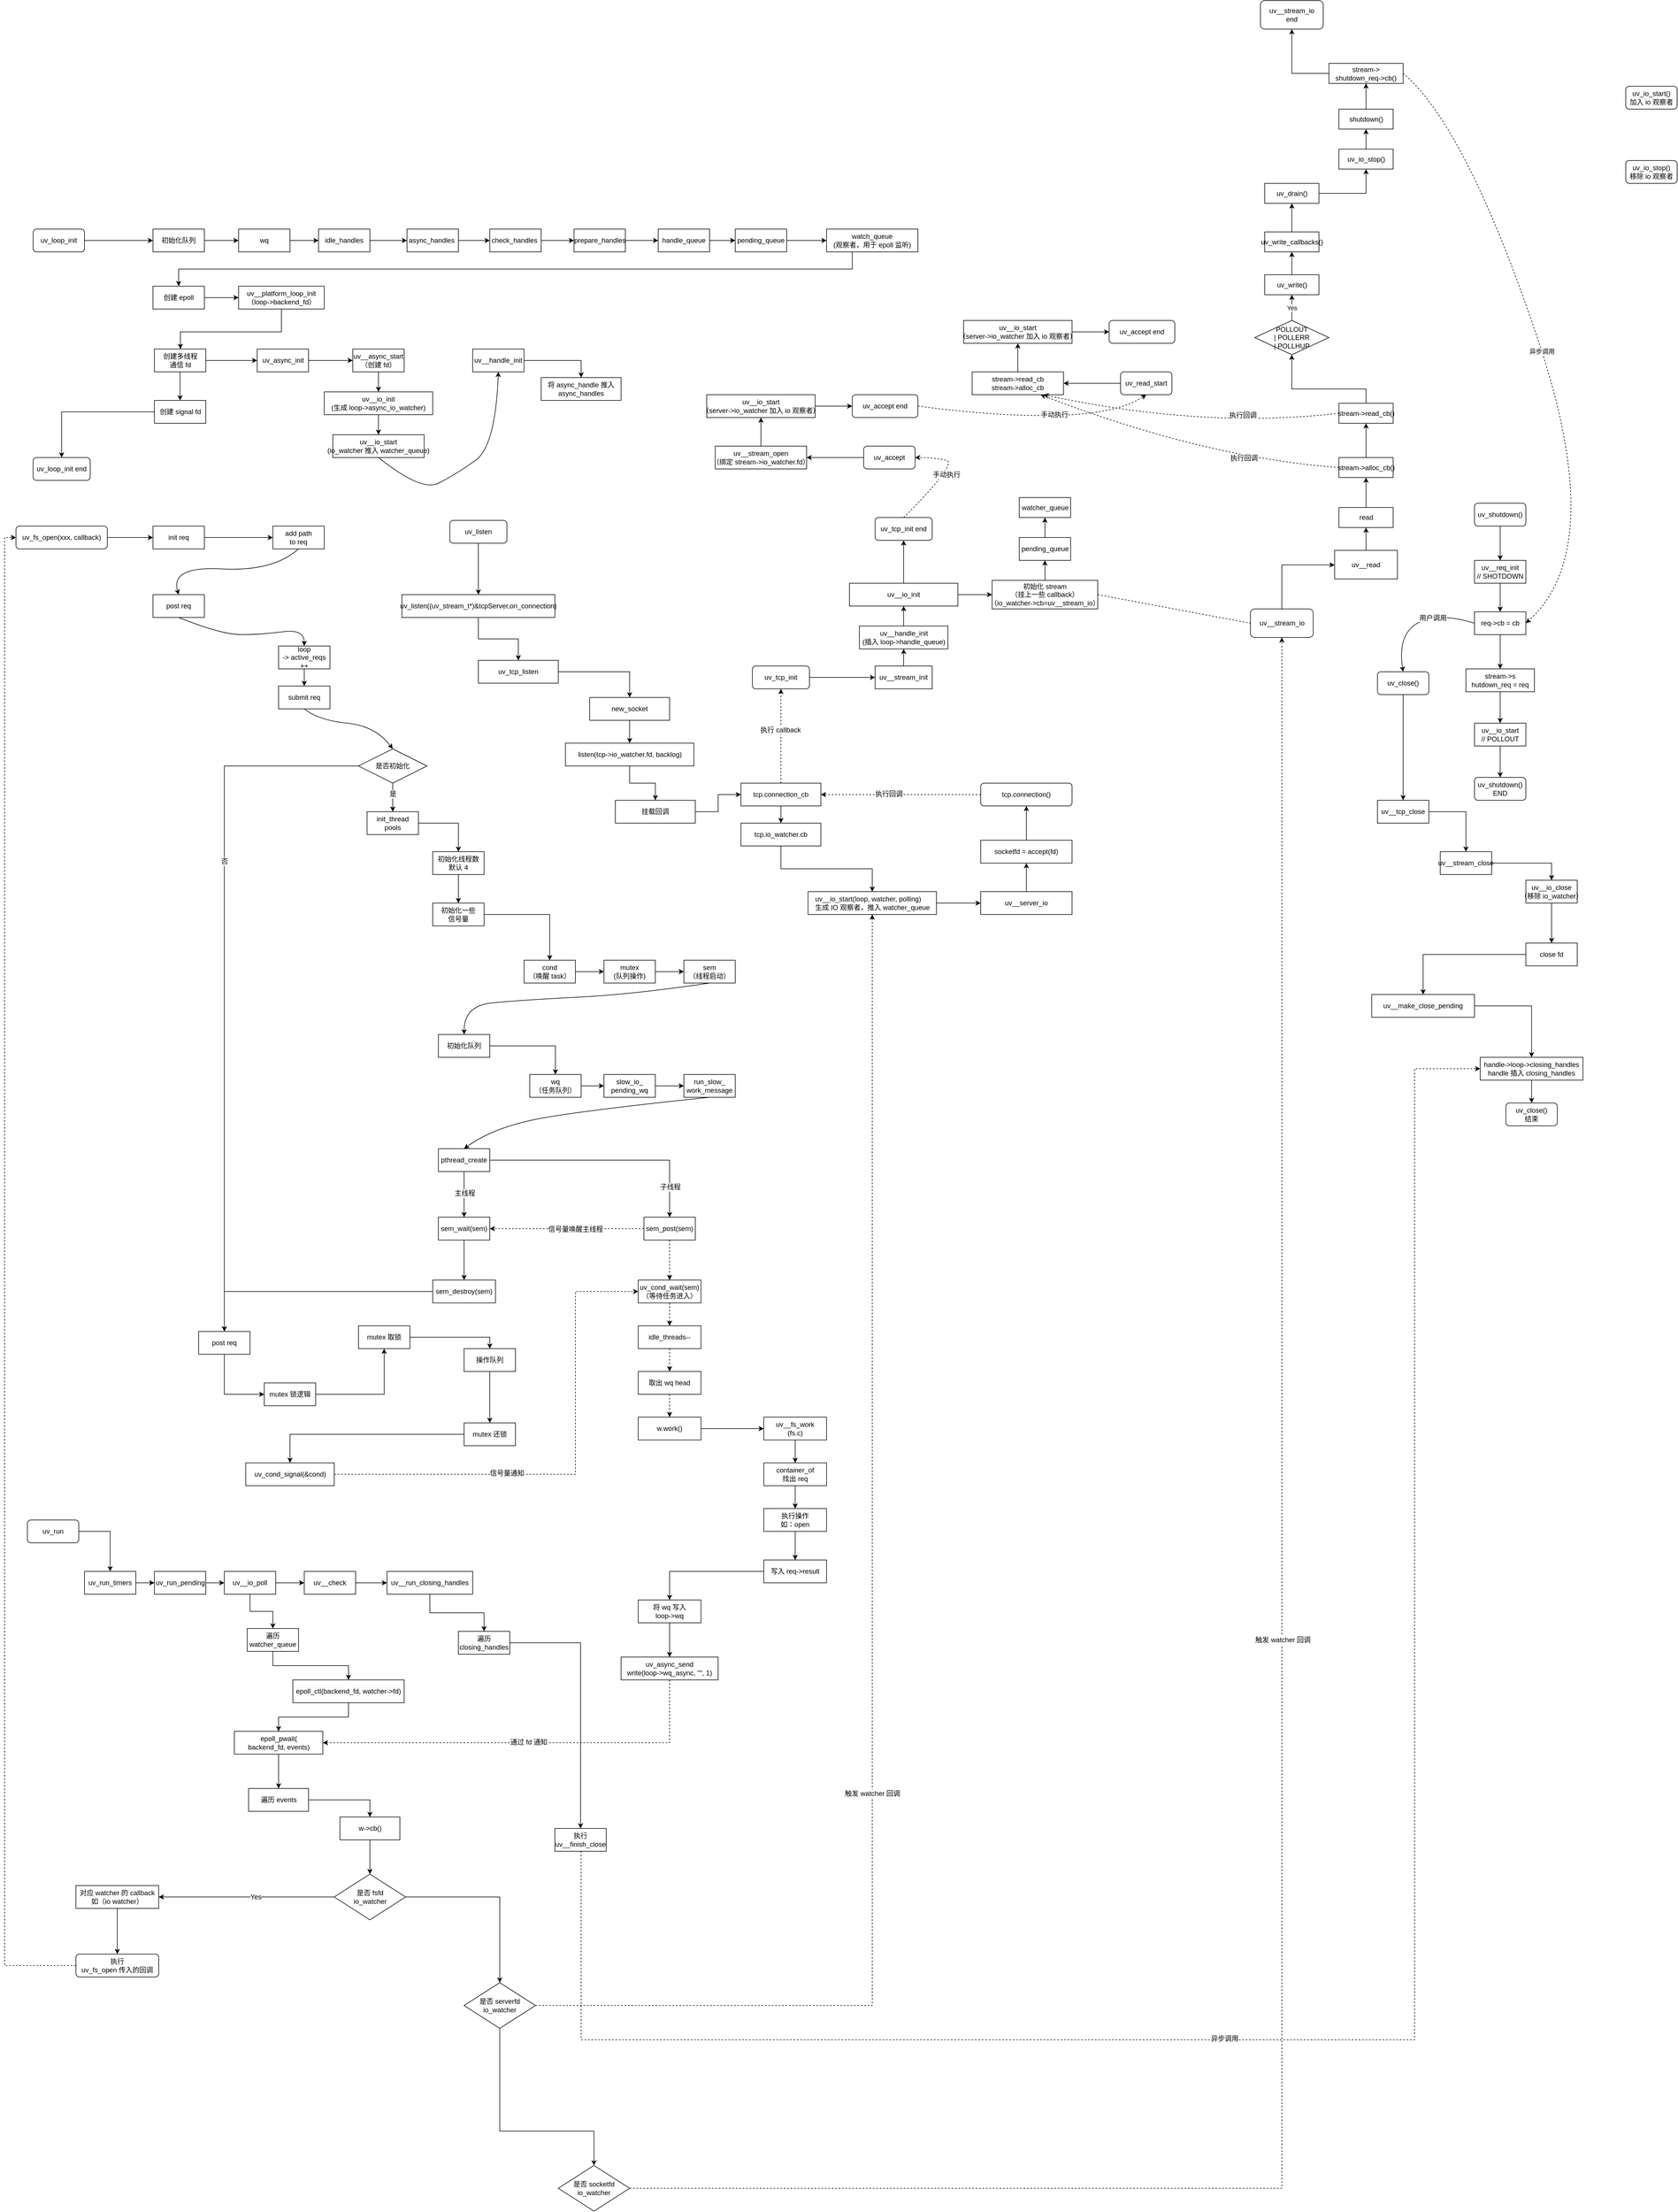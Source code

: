 <mxfile version="10.9.7" type="github"><diagram name="Page-1" id="74e2e168-ea6b-b213-b513-2b3c1d86103e"><mxGraphModel dx="1426" dy="1597" grid="1" gridSize="10" guides="1" tooltips="1" connect="1" arrows="1" fold="1" page="1" pageScale="1" pageWidth="1100" pageHeight="850" background="#ffffff" math="0" shadow="0"><root><mxCell id="0"/><mxCell id="1" parent="0"/><mxCell id="AcHbBhX_WUwqwx5VJuM_-42" style="edgeStyle=orthogonalEdgeStyle;rounded=0;orthogonalLoop=1;jettySize=auto;html=1;" parent="1" source="AcHbBhX_WUwqwx5VJuM_-39" target="AcHbBhX_WUwqwx5VJuM_-41" edge="1"><mxGeometry relative="1" as="geometry"/></mxCell><mxCell id="AcHbBhX_WUwqwx5VJuM_-39" value="uv_loop_init" style="rounded=1;whiteSpace=wrap;html=1;" parent="1" vertex="1"><mxGeometry x="150" y="-330" width="90" height="40" as="geometry"/></mxCell><mxCell id="AcHbBhX_WUwqwx5VJuM_-147" style="edgeStyle=orthogonalEdgeStyle;rounded=0;orthogonalLoop=1;jettySize=auto;html=1;" parent="1" source="AcHbBhX_WUwqwx5VJuM_-41" target="AcHbBhX_WUwqwx5VJuM_-141" edge="1"><mxGeometry relative="1" as="geometry"/></mxCell><mxCell id="AcHbBhX_WUwqwx5VJuM_-41" value="初始化队列" style="rounded=0;whiteSpace=wrap;html=1;" parent="1" vertex="1"><mxGeometry x="360" y="-330" width="90" height="40" as="geometry"/></mxCell><mxCell id="AcHbBhX_WUwqwx5VJuM_-179" style="edgeStyle=orthogonalEdgeStyle;rounded=0;orthogonalLoop=1;jettySize=auto;html=1;" parent="1" source="AcHbBhX_WUwqwx5VJuM_-43" target="AcHbBhX_WUwqwx5VJuM_-178" edge="1"><mxGeometry relative="1" as="geometry"/></mxCell><mxCell id="AcHbBhX_WUwqwx5VJuM_-43" value="创建 epoll" style="rounded=0;whiteSpace=wrap;html=1;" parent="1" vertex="1"><mxGeometry x="360" y="-230" width="90" height="40" as="geometry"/></mxCell><mxCell id="AcHbBhX_WUwqwx5VJuM_-49" style="edgeStyle=orthogonalEdgeStyle;rounded=0;orthogonalLoop=1;jettySize=auto;html=1;entryX=0;entryY=0.5;entryDx=0;entryDy=0;" parent="1" source="AcHbBhX_WUwqwx5VJuM_-45" target="AcHbBhX_WUwqwx5VJuM_-48" edge="1"><mxGeometry relative="1" as="geometry"/></mxCell><mxCell id="AcHbBhX_WUwqwx5VJuM_-45" value="uv_fs_open(xxx, callback)" style="rounded=1;whiteSpace=wrap;html=1;" parent="1" vertex="1"><mxGeometry x="120" y="190" width="160" height="40" as="geometry"/></mxCell><mxCell id="AcHbBhX_WUwqwx5VJuM_-51" style="edgeStyle=orthogonalEdgeStyle;rounded=0;orthogonalLoop=1;jettySize=auto;html=1;" parent="1" source="AcHbBhX_WUwqwx5VJuM_-48" target="AcHbBhX_WUwqwx5VJuM_-50" edge="1"><mxGeometry relative="1" as="geometry"/></mxCell><mxCell id="AcHbBhX_WUwqwx5VJuM_-48" value="init req" style="rounded=0;whiteSpace=wrap;html=1;" parent="1" vertex="1"><mxGeometry x="360" y="190" width="90" height="40" as="geometry"/></mxCell><mxCell id="AcHbBhX_WUwqwx5VJuM_-50" value="add path&lt;br&gt;to req" style="rounded=0;whiteSpace=wrap;html=1;" parent="1" vertex="1"><mxGeometry x="570" y="190" width="90" height="40" as="geometry"/></mxCell><mxCell id="AcHbBhX_WUwqwx5VJuM_-52" value="post req" style="rounded=0;whiteSpace=wrap;html=1;" parent="1" vertex="1"><mxGeometry x="360" y="310" width="90" height="40" as="geometry"/></mxCell><mxCell id="AcHbBhX_WUwqwx5VJuM_-54" value="" style="curved=1;endArrow=classic;html=1;exitX=0.5;exitY=1;exitDx=0;exitDy=0;entryX=0.5;entryY=0;entryDx=0;entryDy=0;" parent="1" source="AcHbBhX_WUwqwx5VJuM_-50" target="AcHbBhX_WUwqwx5VJuM_-52" edge="1"><mxGeometry width="50" height="50" relative="1" as="geometry"><mxPoint x="150" y="420" as="sourcePoint"/><mxPoint x="200" y="370" as="targetPoint"/><Array as="points"><mxPoint x="570" y="270"/><mxPoint x="390" y="260"/></Array></mxGeometry></mxCell><mxCell id="AcHbBhX_WUwqwx5VJuM_-59" style="edgeStyle=orthogonalEdgeStyle;rounded=0;orthogonalLoop=1;jettySize=auto;html=1;" parent="1" source="AcHbBhX_WUwqwx5VJuM_-55" target="AcHbBhX_WUwqwx5VJuM_-58" edge="1"><mxGeometry relative="1" as="geometry"/></mxCell><mxCell id="AcHbBhX_WUwqwx5VJuM_-55" value="loop&lt;br&gt;-&amp;gt; active_reqs ++" style="rounded=0;whiteSpace=wrap;html=1;" parent="1" vertex="1"><mxGeometry x="580" y="400" width="90" height="40" as="geometry"/></mxCell><mxCell id="AcHbBhX_WUwqwx5VJuM_-57" value="" style="curved=1;endArrow=classic;html=1;exitX=0.5;exitY=1;exitDx=0;exitDy=0;entryX=0.5;entryY=0;entryDx=0;entryDy=0;" parent="1" source="AcHbBhX_WUwqwx5VJuM_-52" target="AcHbBhX_WUwqwx5VJuM_-55" edge="1"><mxGeometry width="50" height="50" relative="1" as="geometry"><mxPoint x="550" y="410" as="sourcePoint"/><mxPoint x="600" y="360" as="targetPoint"/><Array as="points"><mxPoint x="480" y="380"/><mxPoint x="550" y="380"/><mxPoint x="625" y="370"/></Array></mxGeometry></mxCell><mxCell id="AcHbBhX_WUwqwx5VJuM_-58" value="submit req" style="rounded=0;whiteSpace=wrap;html=1;" parent="1" vertex="1"><mxGeometry x="580" y="470" width="90" height="40" as="geometry"/></mxCell><mxCell id="AcHbBhX_WUwqwx5VJuM_-61" value="" style="curved=1;endArrow=classic;html=1;exitX=0.5;exitY=1;exitDx=0;exitDy=0;entryX=0.5;entryY=0;entryDx=0;entryDy=0;" parent="1" source="AcHbBhX_WUwqwx5VJuM_-58" target="AcHbBhX_WUwqwx5VJuM_-62" edge="1"><mxGeometry width="50" height="50" relative="1" as="geometry"><mxPoint x="630" y="610" as="sourcePoint"/><mxPoint x="775" y="570" as="targetPoint"/><Array as="points"><mxPoint x="650" y="530"/><mxPoint x="750" y="540"/></Array></mxGeometry></mxCell><mxCell id="AcHbBhX_WUwqwx5VJuM_-64" style="edgeStyle=orthogonalEdgeStyle;rounded=0;orthogonalLoop=1;jettySize=auto;html=1;" parent="1" source="AcHbBhX_WUwqwx5VJuM_-62" target="AcHbBhX_WUwqwx5VJuM_-63" edge="1"><mxGeometry relative="1" as="geometry"/></mxCell><mxCell id="AcHbBhX_WUwqwx5VJuM_-99" value="是" style="text;html=1;resizable=0;points=[];align=center;verticalAlign=middle;labelBackgroundColor=#ffffff;" parent="AcHbBhX_WUwqwx5VJuM_-64" vertex="1" connectable="0"><mxGeometry x="-0.24" relative="1" as="geometry"><mxPoint as="offset"/></mxGeometry></mxCell><mxCell id="AcHbBhX_WUwqwx5VJuM_-101" style="edgeStyle=orthogonalEdgeStyle;rounded=0;orthogonalLoop=1;jettySize=auto;html=1;entryX=0.5;entryY=0;entryDx=0;entryDy=0;" parent="1" source="AcHbBhX_WUwqwx5VJuM_-62" target="AcHbBhX_WUwqwx5VJuM_-100" edge="1"><mxGeometry relative="1" as="geometry"/></mxCell><mxCell id="AcHbBhX_WUwqwx5VJuM_-103" value="否" style="text;html=1;resizable=0;points=[];align=center;verticalAlign=middle;labelBackgroundColor=#ffffff;" parent="AcHbBhX_WUwqwx5VJuM_-101" vertex="1" connectable="0"><mxGeometry x="-0.616" y="167" relative="1" as="geometry"><mxPoint x="-167" y="167" as="offset"/></mxGeometry></mxCell><mxCell id="AcHbBhX_WUwqwx5VJuM_-62" value="是否初始化" style="rhombus;whiteSpace=wrap;html=1;rounded=0;" parent="1" vertex="1"><mxGeometry x="720" y="580" width="120" height="60" as="geometry"/></mxCell><mxCell id="AcHbBhX_WUwqwx5VJuM_-66" style="edgeStyle=orthogonalEdgeStyle;rounded=0;orthogonalLoop=1;jettySize=auto;html=1;" parent="1" source="AcHbBhX_WUwqwx5VJuM_-63" target="AcHbBhX_WUwqwx5VJuM_-65" edge="1"><mxGeometry relative="1" as="geometry"/></mxCell><mxCell id="AcHbBhX_WUwqwx5VJuM_-63" value="init_thread pools" style="rounded=0;whiteSpace=wrap;html=1;" parent="1" vertex="1"><mxGeometry x="735" y="690" width="90" height="40" as="geometry"/></mxCell><mxCell id="AcHbBhX_WUwqwx5VJuM_-68" style="edgeStyle=orthogonalEdgeStyle;rounded=0;orthogonalLoop=1;jettySize=auto;html=1;" parent="1" source="AcHbBhX_WUwqwx5VJuM_-65" target="AcHbBhX_WUwqwx5VJuM_-67" edge="1"><mxGeometry relative="1" as="geometry"/></mxCell><mxCell id="AcHbBhX_WUwqwx5VJuM_-65" value="初始化线程数&lt;br&gt;默认 4" style="rounded=0;whiteSpace=wrap;html=1;" parent="1" vertex="1"><mxGeometry x="850" y="760" width="90" height="40" as="geometry"/></mxCell><mxCell id="AcHbBhX_WUwqwx5VJuM_-72" style="edgeStyle=orthogonalEdgeStyle;rounded=0;orthogonalLoop=1;jettySize=auto;html=1;entryX=0.5;entryY=0;entryDx=0;entryDy=0;" parent="1" source="AcHbBhX_WUwqwx5VJuM_-67" target="AcHbBhX_WUwqwx5VJuM_-69" edge="1"><mxGeometry relative="1" as="geometry"/></mxCell><mxCell id="AcHbBhX_WUwqwx5VJuM_-67" value="初始化一些&lt;br&gt;信号量" style="rounded=0;whiteSpace=wrap;html=1;" parent="1" vertex="1"><mxGeometry x="850" y="850" width="90" height="40" as="geometry"/></mxCell><mxCell id="AcHbBhX_WUwqwx5VJuM_-73" style="edgeStyle=orthogonalEdgeStyle;rounded=0;orthogonalLoop=1;jettySize=auto;html=1;" parent="1" source="AcHbBhX_WUwqwx5VJuM_-69" target="AcHbBhX_WUwqwx5VJuM_-71" edge="1"><mxGeometry relative="1" as="geometry"/></mxCell><mxCell id="AcHbBhX_WUwqwx5VJuM_-69" value="cond&lt;br&gt;（唤醒 task）" style="rounded=0;whiteSpace=wrap;html=1;" parent="1" vertex="1"><mxGeometry x="1010" y="950" width="90" height="40" as="geometry"/></mxCell><mxCell id="AcHbBhX_WUwqwx5VJuM_-75" style="edgeStyle=orthogonalEdgeStyle;rounded=0;orthogonalLoop=1;jettySize=auto;html=1;" parent="1" source="AcHbBhX_WUwqwx5VJuM_-71" target="AcHbBhX_WUwqwx5VJuM_-74" edge="1"><mxGeometry relative="1" as="geometry"/></mxCell><mxCell id="AcHbBhX_WUwqwx5VJuM_-71" value="mutex&lt;br&gt;(队列操作)" style="rounded=0;whiteSpace=wrap;html=1;" parent="1" vertex="1"><mxGeometry x="1150" y="950" width="90" height="40" as="geometry"/></mxCell><mxCell id="AcHbBhX_WUwqwx5VJuM_-74" value="sem&lt;br&gt;（线程启动）" style="rounded=0;whiteSpace=wrap;html=1;" parent="1" vertex="1"><mxGeometry x="1290" y="950" width="90" height="40" as="geometry"/></mxCell><mxCell id="AcHbBhX_WUwqwx5VJuM_-79" style="edgeStyle=orthogonalEdgeStyle;rounded=0;orthogonalLoop=1;jettySize=auto;html=1;" parent="1" source="AcHbBhX_WUwqwx5VJuM_-76" target="AcHbBhX_WUwqwx5VJuM_-78" edge="1"><mxGeometry relative="1" as="geometry"/></mxCell><mxCell id="AcHbBhX_WUwqwx5VJuM_-76" value="初始化队列" style="rounded=0;whiteSpace=wrap;html=1;" parent="1" vertex="1"><mxGeometry x="860" y="1080" width="90" height="40" as="geometry"/></mxCell><mxCell id="AcHbBhX_WUwqwx5VJuM_-77" value="" style="curved=1;endArrow=classic;html=1;exitX=0.5;exitY=1;exitDx=0;exitDy=0;entryX=0.5;entryY=0;entryDx=0;entryDy=0;" parent="1" source="AcHbBhX_WUwqwx5VJuM_-74" target="AcHbBhX_WUwqwx5VJuM_-76" edge="1"><mxGeometry width="50" height="50" relative="1" as="geometry"><mxPoint x="1180" y="1120" as="sourcePoint"/><mxPoint x="1230" y="1070" as="targetPoint"/><Array as="points"><mxPoint x="1200" y="1010"/><mxPoint x="1000" y="1020"/><mxPoint x="905" y="1030"/></Array></mxGeometry></mxCell><mxCell id="AcHbBhX_WUwqwx5VJuM_-81" style="edgeStyle=orthogonalEdgeStyle;rounded=0;orthogonalLoop=1;jettySize=auto;html=1;" parent="1" source="AcHbBhX_WUwqwx5VJuM_-78" target="AcHbBhX_WUwqwx5VJuM_-80" edge="1"><mxGeometry relative="1" as="geometry"/></mxCell><mxCell id="AcHbBhX_WUwqwx5VJuM_-78" value="wq&lt;br&gt;（任务队列）" style="rounded=0;whiteSpace=wrap;html=1;" parent="1" vertex="1"><mxGeometry x="1020" y="1150" width="90" height="40" as="geometry"/></mxCell><mxCell id="AcHbBhX_WUwqwx5VJuM_-83" style="edgeStyle=orthogonalEdgeStyle;rounded=0;orthogonalLoop=1;jettySize=auto;html=1;" parent="1" source="AcHbBhX_WUwqwx5VJuM_-80" target="AcHbBhX_WUwqwx5VJuM_-82" edge="1"><mxGeometry relative="1" as="geometry"/></mxCell><mxCell id="AcHbBhX_WUwqwx5VJuM_-80" value="slow_io_&lt;br&gt;pending_wq" style="rounded=0;whiteSpace=wrap;html=1;" parent="1" vertex="1"><mxGeometry x="1150" y="1150" width="90" height="40" as="geometry"/></mxCell><mxCell id="AcHbBhX_WUwqwx5VJuM_-82" value="run_slow_&lt;br&gt;work_message" style="rounded=0;whiteSpace=wrap;html=1;" parent="1" vertex="1"><mxGeometry x="1290" y="1150" width="90" height="40" as="geometry"/></mxCell><mxCell id="AcHbBhX_WUwqwx5VJuM_-87" style="edgeStyle=orthogonalEdgeStyle;rounded=0;orthogonalLoop=1;jettySize=auto;html=1;" parent="1" source="AcHbBhX_WUwqwx5VJuM_-84" target="AcHbBhX_WUwqwx5VJuM_-86" edge="1"><mxGeometry relative="1" as="geometry"/></mxCell><mxCell id="14bKUGSB2-9kVCzdTv1s-77" value="子线程" style="text;html=1;resizable=0;points=[];align=center;verticalAlign=middle;labelBackgroundColor=#ffffff;" vertex="1" connectable="0" parent="AcHbBhX_WUwqwx5VJuM_-87"><mxGeometry x="0.518" y="-47" relative="1" as="geometry"><mxPoint x="48" y="47" as="offset"/></mxGeometry></mxCell><mxCell id="AcHbBhX_WUwqwx5VJuM_-89" style="edgeStyle=orthogonalEdgeStyle;rounded=0;orthogonalLoop=1;jettySize=auto;html=1;" parent="1" source="AcHbBhX_WUwqwx5VJuM_-84" target="AcHbBhX_WUwqwx5VJuM_-88" edge="1"><mxGeometry relative="1" as="geometry"/></mxCell><mxCell id="14bKUGSB2-9kVCzdTv1s-76" value="主线程" style="text;html=1;resizable=0;points=[];align=center;verticalAlign=middle;labelBackgroundColor=#ffffff;" vertex="1" connectable="0" parent="AcHbBhX_WUwqwx5VJuM_-89"><mxGeometry x="-0.05" y="1" relative="1" as="geometry"><mxPoint as="offset"/></mxGeometry></mxCell><mxCell id="AcHbBhX_WUwqwx5VJuM_-84" value="pthread_create" style="rounded=0;whiteSpace=wrap;html=1;" parent="1" vertex="1"><mxGeometry x="860" y="1280" width="90" height="40" as="geometry"/></mxCell><mxCell id="AcHbBhX_WUwqwx5VJuM_-85" value="" style="curved=1;endArrow=classic;html=1;exitX=0.5;exitY=1;exitDx=0;exitDy=0;entryX=0.5;entryY=0;entryDx=0;entryDy=0;" parent="1" source="AcHbBhX_WUwqwx5VJuM_-82" target="AcHbBhX_WUwqwx5VJuM_-84" edge="1"><mxGeometry width="50" height="50" relative="1" as="geometry"><mxPoint x="1340" y="1330" as="sourcePoint"/><mxPoint x="1390" y="1280" as="targetPoint"/><Array as="points"><mxPoint x="1140" y="1210"/><mxPoint x="960" y="1240"/></Array></mxGeometry></mxCell><mxCell id="AcHbBhX_WUwqwx5VJuM_-97" style="edgeStyle=orthogonalEdgeStyle;rounded=0;orthogonalLoop=1;jettySize=auto;html=1;entryX=0.5;entryY=0;entryDx=0;entryDy=0;dashed=1;" parent="1" source="AcHbBhX_WUwqwx5VJuM_-86" target="AcHbBhX_WUwqwx5VJuM_-96" edge="1"><mxGeometry relative="1" as="geometry"/></mxCell><mxCell id="AcHbBhX_WUwqwx5VJuM_-86" value="sem_post(sem)" style="rounded=0;whiteSpace=wrap;html=1;" parent="1" vertex="1"><mxGeometry x="1220" y="1400" width="90" height="40" as="geometry"/></mxCell><mxCell id="AcHbBhX_WUwqwx5VJuM_-92" style="edgeStyle=orthogonalEdgeStyle;rounded=0;orthogonalLoop=1;jettySize=auto;html=1;" parent="1" source="AcHbBhX_WUwqwx5VJuM_-88" target="AcHbBhX_WUwqwx5VJuM_-90" edge="1"><mxGeometry relative="1" as="geometry"/></mxCell><mxCell id="AcHbBhX_WUwqwx5VJuM_-88" value="sem_wait(sem)" style="rounded=0;whiteSpace=wrap;html=1;" parent="1" vertex="1"><mxGeometry x="860" y="1400" width="90" height="40" as="geometry"/></mxCell><mxCell id="14bKUGSB2-9kVCzdTv1s-1" style="edgeStyle=orthogonalEdgeStyle;rounded=0;orthogonalLoop=1;jettySize=auto;html=1;entryX=0.5;entryY=0;entryDx=0;entryDy=0;" edge="1" parent="1" source="AcHbBhX_WUwqwx5VJuM_-90" target="AcHbBhX_WUwqwx5VJuM_-100"><mxGeometry relative="1" as="geometry"/></mxCell><mxCell id="AcHbBhX_WUwqwx5VJuM_-90" value="sem_destroy(sem)" style="rounded=0;whiteSpace=wrap;html=1;" parent="1" vertex="1"><mxGeometry x="850" y="1510" width="110" height="40" as="geometry"/></mxCell><mxCell id="AcHbBhX_WUwqwx5VJuM_-93" value="" style="endArrow=classic;html=1;exitX=0;exitY=0.5;exitDx=0;exitDy=0;entryX=1;entryY=0.5;entryDx=0;entryDy=0;dashed=1;" parent="1" source="AcHbBhX_WUwqwx5VJuM_-86" target="AcHbBhX_WUwqwx5VJuM_-88" edge="1"><mxGeometry width="50" height="50" relative="1" as="geometry"><mxPoint x="1170" y="1500" as="sourcePoint"/><mxPoint x="1220" y="1450" as="targetPoint"/></mxGeometry></mxCell><mxCell id="AcHbBhX_WUwqwx5VJuM_-95" value="信号量唤醒主线程" style="text;html=1;resizable=0;points=[];align=center;verticalAlign=middle;labelBackgroundColor=#ffffff;" parent="AcHbBhX_WUwqwx5VJuM_-93" vertex="1" connectable="0"><mxGeometry x="-0.111" y="1" relative="1" as="geometry"><mxPoint as="offset"/></mxGeometry></mxCell><mxCell id="AcHbBhX_WUwqwx5VJuM_-121" style="edgeStyle=orthogonalEdgeStyle;rounded=0;orthogonalLoop=1;jettySize=auto;html=1;entryX=0.5;entryY=0;entryDx=0;entryDy=0;dashed=1;" parent="1" source="AcHbBhX_WUwqwx5VJuM_-96" target="AcHbBhX_WUwqwx5VJuM_-120" edge="1"><mxGeometry relative="1" as="geometry"/></mxCell><mxCell id="AcHbBhX_WUwqwx5VJuM_-96" value="uv_cond_wait(sem)&lt;br&gt;（等待任务进入）" style="rounded=0;whiteSpace=wrap;html=1;" parent="1" vertex="1"><mxGeometry x="1210" y="1510" width="110" height="40" as="geometry"/></mxCell><mxCell id="AcHbBhX_WUwqwx5VJuM_-113" style="edgeStyle=orthogonalEdgeStyle;rounded=0;orthogonalLoop=1;jettySize=auto;html=1;entryX=0;entryY=0.5;entryDx=0;entryDy=0;" parent="1" source="AcHbBhX_WUwqwx5VJuM_-100" target="AcHbBhX_WUwqwx5VJuM_-112" edge="1"><mxGeometry relative="1" as="geometry"><Array as="points"><mxPoint x="485" y="1710"/></Array></mxGeometry></mxCell><mxCell id="AcHbBhX_WUwqwx5VJuM_-100" value="post req" style="rounded=0;whiteSpace=wrap;html=1;" parent="1" vertex="1"><mxGeometry x="440" y="1600" width="90" height="40" as="geometry"/></mxCell><mxCell id="AcHbBhX_WUwqwx5VJuM_-107" style="edgeStyle=orthogonalEdgeStyle;rounded=0;orthogonalLoop=1;jettySize=auto;html=1;entryX=0.5;entryY=0;entryDx=0;entryDy=0;" parent="1" source="AcHbBhX_WUwqwx5VJuM_-104" target="AcHbBhX_WUwqwx5VJuM_-106" edge="1"><mxGeometry relative="1" as="geometry"/></mxCell><mxCell id="AcHbBhX_WUwqwx5VJuM_-104" value="mutex 取锁" style="rounded=0;whiteSpace=wrap;html=1;" parent="1" vertex="1"><mxGeometry x="720" y="1590" width="90" height="40" as="geometry"/></mxCell><mxCell id="AcHbBhX_WUwqwx5VJuM_-109" style="edgeStyle=orthogonalEdgeStyle;rounded=0;orthogonalLoop=1;jettySize=auto;html=1;" parent="1" source="AcHbBhX_WUwqwx5VJuM_-106" target="AcHbBhX_WUwqwx5VJuM_-108" edge="1"><mxGeometry relative="1" as="geometry"/></mxCell><mxCell id="AcHbBhX_WUwqwx5VJuM_-106" value="操作队列" style="rounded=0;whiteSpace=wrap;html=1;" parent="1" vertex="1"><mxGeometry x="905" y="1630" width="90" height="40" as="geometry"/></mxCell><mxCell id="AcHbBhX_WUwqwx5VJuM_-117" style="edgeStyle=orthogonalEdgeStyle;rounded=0;orthogonalLoop=1;jettySize=auto;html=1;" parent="1" source="AcHbBhX_WUwqwx5VJuM_-108" target="AcHbBhX_WUwqwx5VJuM_-115" edge="1"><mxGeometry relative="1" as="geometry"/></mxCell><mxCell id="AcHbBhX_WUwqwx5VJuM_-108" value="mutex 还锁" style="rounded=0;whiteSpace=wrap;html=1;" parent="1" vertex="1"><mxGeometry x="905" y="1760" width="90" height="40" as="geometry"/></mxCell><mxCell id="AcHbBhX_WUwqwx5VJuM_-114" style="edgeStyle=orthogonalEdgeStyle;rounded=0;orthogonalLoop=1;jettySize=auto;html=1;" parent="1" source="AcHbBhX_WUwqwx5VJuM_-112" target="AcHbBhX_WUwqwx5VJuM_-104" edge="1"><mxGeometry relative="1" as="geometry"/></mxCell><mxCell id="AcHbBhX_WUwqwx5VJuM_-112" value="mutex 锁逻辑" style="rounded=0;whiteSpace=wrap;html=1;" parent="1" vertex="1"><mxGeometry x="555" y="1690" width="90" height="40" as="geometry"/></mxCell><mxCell id="AcHbBhX_WUwqwx5VJuM_-118" style="edgeStyle=orthogonalEdgeStyle;rounded=0;orthogonalLoop=1;jettySize=auto;html=1;entryX=0;entryY=0.5;entryDx=0;entryDy=0;dashed=1;" parent="1" source="AcHbBhX_WUwqwx5VJuM_-115" target="AcHbBhX_WUwqwx5VJuM_-96" edge="1"><mxGeometry relative="1" as="geometry"><Array as="points"><mxPoint x="1100" y="1850"/><mxPoint x="1100" y="1530"/></Array></mxGeometry></mxCell><mxCell id="AcHbBhX_WUwqwx5VJuM_-119" value="信号量通知" style="text;html=1;resizable=0;points=[];align=center;verticalAlign=middle;labelBackgroundColor=#ffffff;" parent="AcHbBhX_WUwqwx5VJuM_-118" vertex="1" connectable="0"><mxGeometry x="-0.293" y="2" relative="1" as="geometry"><mxPoint x="1" as="offset"/></mxGeometry></mxCell><mxCell id="AcHbBhX_WUwqwx5VJuM_-115" value="uv_cond_signal(&amp;amp;cond)" style="rounded=0;whiteSpace=wrap;html=1;" parent="1" vertex="1"><mxGeometry x="522.5" y="1830" width="155" height="40" as="geometry"/></mxCell><mxCell id="AcHbBhX_WUwqwx5VJuM_-123" style="edgeStyle=orthogonalEdgeStyle;rounded=0;orthogonalLoop=1;jettySize=auto;html=1;dashed=1;" parent="1" source="AcHbBhX_WUwqwx5VJuM_-120" target="AcHbBhX_WUwqwx5VJuM_-122" edge="1"><mxGeometry relative="1" as="geometry"/></mxCell><mxCell id="AcHbBhX_WUwqwx5VJuM_-120" value="idle_threads--" style="rounded=0;whiteSpace=wrap;html=1;" parent="1" vertex="1"><mxGeometry x="1210" y="1590" width="110" height="40" as="geometry"/></mxCell><mxCell id="AcHbBhX_WUwqwx5VJuM_-125" style="edgeStyle=orthogonalEdgeStyle;rounded=0;orthogonalLoop=1;jettySize=auto;html=1;dashed=1;" parent="1" source="AcHbBhX_WUwqwx5VJuM_-122" target="AcHbBhX_WUwqwx5VJuM_-124" edge="1"><mxGeometry relative="1" as="geometry"/></mxCell><mxCell id="AcHbBhX_WUwqwx5VJuM_-122" value="取出 wq head" style="rounded=0;whiteSpace=wrap;html=1;" parent="1" vertex="1"><mxGeometry x="1210" y="1670" width="110" height="40" as="geometry"/></mxCell><mxCell id="AcHbBhX_WUwqwx5VJuM_-129" style="edgeStyle=orthogonalEdgeStyle;rounded=0;orthogonalLoop=1;jettySize=auto;html=1;" parent="1" source="AcHbBhX_WUwqwx5VJuM_-124" target="AcHbBhX_WUwqwx5VJuM_-128" edge="1"><mxGeometry relative="1" as="geometry"/></mxCell><mxCell id="AcHbBhX_WUwqwx5VJuM_-124" value="w.work()" style="rounded=0;whiteSpace=wrap;html=1;" parent="1" vertex="1"><mxGeometry x="1210" y="1750" width="110" height="40" as="geometry"/></mxCell><mxCell id="AcHbBhX_WUwqwx5VJuM_-131" style="edgeStyle=orthogonalEdgeStyle;rounded=0;orthogonalLoop=1;jettySize=auto;html=1;" parent="1" source="AcHbBhX_WUwqwx5VJuM_-128" target="AcHbBhX_WUwqwx5VJuM_-130" edge="1"><mxGeometry relative="1" as="geometry"/></mxCell><mxCell id="AcHbBhX_WUwqwx5VJuM_-128" value="uv__fs_work&lt;br&gt;(fs.c)" style="rounded=0;whiteSpace=wrap;html=1;" parent="1" vertex="1"><mxGeometry x="1430" y="1750" width="110" height="40" as="geometry"/></mxCell><mxCell id="AcHbBhX_WUwqwx5VJuM_-133" style="edgeStyle=orthogonalEdgeStyle;rounded=0;orthogonalLoop=1;jettySize=auto;html=1;entryX=0.5;entryY=0;entryDx=0;entryDy=0;" parent="1" source="AcHbBhX_WUwqwx5VJuM_-130" target="AcHbBhX_WUwqwx5VJuM_-132" edge="1"><mxGeometry relative="1" as="geometry"/></mxCell><mxCell id="AcHbBhX_WUwqwx5VJuM_-130" value="container_of&lt;br&gt;找出 req" style="rounded=0;whiteSpace=wrap;html=1;" parent="1" vertex="1"><mxGeometry x="1430" y="1830" width="110" height="40" as="geometry"/></mxCell><mxCell id="AcHbBhX_WUwqwx5VJuM_-135" style="edgeStyle=orthogonalEdgeStyle;rounded=0;orthogonalLoop=1;jettySize=auto;html=1;" parent="1" source="AcHbBhX_WUwqwx5VJuM_-132" target="AcHbBhX_WUwqwx5VJuM_-134" edge="1"><mxGeometry relative="1" as="geometry"/></mxCell><mxCell id="AcHbBhX_WUwqwx5VJuM_-132" value="执行操作&lt;br&gt;如：open" style="rounded=0;whiteSpace=wrap;html=1;" parent="1" vertex="1"><mxGeometry x="1430" y="1910" width="110" height="40" as="geometry"/></mxCell><mxCell id="AcHbBhX_WUwqwx5VJuM_-137" style="edgeStyle=orthogonalEdgeStyle;rounded=0;orthogonalLoop=1;jettySize=auto;html=1;" parent="1" source="AcHbBhX_WUwqwx5VJuM_-134" target="AcHbBhX_WUwqwx5VJuM_-136" edge="1"><mxGeometry relative="1" as="geometry"/></mxCell><mxCell id="AcHbBhX_WUwqwx5VJuM_-134" value="写入 req-&amp;gt;result" style="rounded=0;whiteSpace=wrap;html=1;" parent="1" vertex="1"><mxGeometry x="1430" y="2000" width="110" height="40" as="geometry"/></mxCell><mxCell id="AcHbBhX_WUwqwx5VJuM_-139" style="edgeStyle=orthogonalEdgeStyle;rounded=0;orthogonalLoop=1;jettySize=auto;html=1;" parent="1" source="AcHbBhX_WUwqwx5VJuM_-136" target="AcHbBhX_WUwqwx5VJuM_-138" edge="1"><mxGeometry relative="1" as="geometry"/></mxCell><mxCell id="AcHbBhX_WUwqwx5VJuM_-136" value="将 wq 写入&lt;br&gt;loop-&amp;gt;wq" style="rounded=0;whiteSpace=wrap;html=1;" parent="1" vertex="1"><mxGeometry x="1210" y="2070" width="110" height="40" as="geometry"/></mxCell><mxCell id="AcHbBhX_WUwqwx5VJuM_-237" style="edgeStyle=orthogonalEdgeStyle;rounded=0;orthogonalLoop=1;jettySize=auto;html=1;entryX=1;entryY=0.5;entryDx=0;entryDy=0;dashed=1;" parent="1" source="AcHbBhX_WUwqwx5VJuM_-138" target="AcHbBhX_WUwqwx5VJuM_-225" edge="1"><mxGeometry relative="1" as="geometry"><Array as="points"><mxPoint x="1265" y="2320"/></Array></mxGeometry></mxCell><mxCell id="AcHbBhX_WUwqwx5VJuM_-238" value="通过 fd 通知" style="text;html=1;resizable=0;points=[];align=center;verticalAlign=middle;labelBackgroundColor=#ffffff;" parent="AcHbBhX_WUwqwx5VJuM_-237" vertex="1" connectable="0"><mxGeometry x="-0.004" y="-1" relative="1" as="geometry"><mxPoint as="offset"/></mxGeometry></mxCell><mxCell id="AcHbBhX_WUwqwx5VJuM_-138" value="uv_async_send&lt;br&gt;write(loop-&amp;gt;wq_async, &quot;&quot;, 1)" style="rounded=0;whiteSpace=wrap;html=1;" parent="1" vertex="1"><mxGeometry x="1180" y="2170" width="170" height="40" as="geometry"/></mxCell><mxCell id="AcHbBhX_WUwqwx5VJuM_-148" style="edgeStyle=orthogonalEdgeStyle;rounded=0;orthogonalLoop=1;jettySize=auto;html=1;" parent="1" source="AcHbBhX_WUwqwx5VJuM_-141" target="AcHbBhX_WUwqwx5VJuM_-142" edge="1"><mxGeometry relative="1" as="geometry"/></mxCell><mxCell id="AcHbBhX_WUwqwx5VJuM_-141" value="wq" style="rounded=0;whiteSpace=wrap;html=1;" parent="1" vertex="1"><mxGeometry x="510" y="-330" width="90" height="40" as="geometry"/></mxCell><mxCell id="AcHbBhX_WUwqwx5VJuM_-149" style="edgeStyle=orthogonalEdgeStyle;rounded=0;orthogonalLoop=1;jettySize=auto;html=1;" parent="1" source="AcHbBhX_WUwqwx5VJuM_-142" target="AcHbBhX_WUwqwx5VJuM_-143" edge="1"><mxGeometry relative="1" as="geometry"/></mxCell><mxCell id="AcHbBhX_WUwqwx5VJuM_-142" value="idle_handles" style="rounded=0;whiteSpace=wrap;html=1;" parent="1" vertex="1"><mxGeometry x="650" y="-330" width="90" height="40" as="geometry"/></mxCell><mxCell id="AcHbBhX_WUwqwx5VJuM_-150" style="edgeStyle=orthogonalEdgeStyle;rounded=0;orthogonalLoop=1;jettySize=auto;html=1;" parent="1" source="AcHbBhX_WUwqwx5VJuM_-143" target="AcHbBhX_WUwqwx5VJuM_-144" edge="1"><mxGeometry relative="1" as="geometry"/></mxCell><mxCell id="AcHbBhX_WUwqwx5VJuM_-143" value="async_handles&amp;nbsp;" style="rounded=0;whiteSpace=wrap;html=1;" parent="1" vertex="1"><mxGeometry x="805" y="-330" width="90" height="40" as="geometry"/></mxCell><mxCell id="AcHbBhX_WUwqwx5VJuM_-151" style="edgeStyle=orthogonalEdgeStyle;rounded=0;orthogonalLoop=1;jettySize=auto;html=1;" parent="1" source="AcHbBhX_WUwqwx5VJuM_-144" target="AcHbBhX_WUwqwx5VJuM_-145" edge="1"><mxGeometry relative="1" as="geometry"/></mxCell><mxCell id="AcHbBhX_WUwqwx5VJuM_-144" value="check_handles&amp;nbsp;" style="rounded=0;whiteSpace=wrap;html=1;" parent="1" vertex="1"><mxGeometry x="950" y="-330" width="90" height="40" as="geometry"/></mxCell><mxCell id="AcHbBhX_WUwqwx5VJuM_-152" style="edgeStyle=orthogonalEdgeStyle;rounded=0;orthogonalLoop=1;jettySize=auto;html=1;" parent="1" source="AcHbBhX_WUwqwx5VJuM_-145" target="AcHbBhX_WUwqwx5VJuM_-146" edge="1"><mxGeometry relative="1" as="geometry"/></mxCell><mxCell id="AcHbBhX_WUwqwx5VJuM_-145" value="prepare_handles" style="rounded=0;whiteSpace=wrap;html=1;" parent="1" vertex="1"><mxGeometry x="1097.5" y="-330" width="90" height="40" as="geometry"/></mxCell><mxCell id="AcHbBhX_WUwqwx5VJuM_-154" style="edgeStyle=orthogonalEdgeStyle;rounded=0;orthogonalLoop=1;jettySize=auto;html=1;" parent="1" source="AcHbBhX_WUwqwx5VJuM_-146" target="AcHbBhX_WUwqwx5VJuM_-153" edge="1"><mxGeometry relative="1" as="geometry"/></mxCell><mxCell id="AcHbBhX_WUwqwx5VJuM_-146" value="handle_queue" style="rounded=0;whiteSpace=wrap;html=1;" parent="1" vertex="1"><mxGeometry x="1245" y="-330" width="90" height="40" as="geometry"/></mxCell><mxCell id="AcHbBhX_WUwqwx5VJuM_-156" style="edgeStyle=orthogonalEdgeStyle;rounded=0;orthogonalLoop=1;jettySize=auto;html=1;" parent="1" source="AcHbBhX_WUwqwx5VJuM_-153" target="AcHbBhX_WUwqwx5VJuM_-155" edge="1"><mxGeometry relative="1" as="geometry"/></mxCell><mxCell id="AcHbBhX_WUwqwx5VJuM_-153" value="pending_queue" style="rounded=0;whiteSpace=wrap;html=1;" parent="1" vertex="1"><mxGeometry x="1380" y="-330" width="90" height="40" as="geometry"/></mxCell><mxCell id="AcHbBhX_WUwqwx5VJuM_-158" style="edgeStyle=orthogonalEdgeStyle;rounded=0;orthogonalLoop=1;jettySize=auto;html=1;entryX=0.5;entryY=0;entryDx=0;entryDy=0;" parent="1" source="AcHbBhX_WUwqwx5VJuM_-155" target="AcHbBhX_WUwqwx5VJuM_-43" edge="1"><mxGeometry relative="1" as="geometry"><mxPoint x="405" y="-240" as="targetPoint"/><Array as="points"><mxPoint x="1585" y="-260"/><mxPoint x="405" y="-260"/></Array></mxGeometry></mxCell><mxCell id="AcHbBhX_WUwqwx5VJuM_-155" value="watch_queue&lt;br&gt;(观察者，用于 epoll 监听)" style="rounded=0;whiteSpace=wrap;html=1;" parent="1" vertex="1"><mxGeometry x="1540" y="-330" width="160" height="40" as="geometry"/></mxCell><mxCell id="AcHbBhX_WUwqwx5VJuM_-169" style="edgeStyle=orthogonalEdgeStyle;rounded=0;orthogonalLoop=1;jettySize=auto;html=1;" parent="1" source="AcHbBhX_WUwqwx5VJuM_-170" target="AcHbBhX_WUwqwx5VJuM_-176" edge="1"><mxGeometry relative="1" as="geometry"/></mxCell><mxCell id="AcHbBhX_WUwqwx5VJuM_-183" style="edgeStyle=orthogonalEdgeStyle;rounded=0;orthogonalLoop=1;jettySize=auto;html=1;" parent="1" source="AcHbBhX_WUwqwx5VJuM_-170" target="AcHbBhX_WUwqwx5VJuM_-182" edge="1"><mxGeometry relative="1" as="geometry"/></mxCell><mxCell id="AcHbBhX_WUwqwx5VJuM_-170" value="创建多线程&lt;br&gt;通信 fd" style="rounded=0;whiteSpace=wrap;html=1;" parent="1" vertex="1"><mxGeometry x="362.5" y="-120" width="90" height="40" as="geometry"/></mxCell><mxCell id="AcHbBhX_WUwqwx5VJuM_-175" style="edgeStyle=orthogonalEdgeStyle;rounded=0;orthogonalLoop=1;jettySize=auto;html=1;entryX=0;entryY=0.5;entryDx=0;entryDy=0;" parent="1" source="AcHbBhX_WUwqwx5VJuM_-176" target="AcHbBhX_WUwqwx5VJuM_-202" edge="1"><mxGeometry relative="1" as="geometry"><mxPoint x="687.5" y="-100" as="targetPoint"/></mxGeometry></mxCell><mxCell id="AcHbBhX_WUwqwx5VJuM_-176" value="uv_async_init" style="rounded=0;whiteSpace=wrap;html=1;" parent="1" vertex="1"><mxGeometry x="542.5" y="-120" width="90" height="40" as="geometry"/></mxCell><mxCell id="AcHbBhX_WUwqwx5VJuM_-181" style="edgeStyle=orthogonalEdgeStyle;rounded=0;orthogonalLoop=1;jettySize=auto;html=1;" parent="1" source="AcHbBhX_WUwqwx5VJuM_-178" target="AcHbBhX_WUwqwx5VJuM_-170" edge="1"><mxGeometry relative="1" as="geometry"><Array as="points"><mxPoint x="585" y="-150"/><mxPoint x="408" y="-150"/></Array></mxGeometry></mxCell><mxCell id="AcHbBhX_WUwqwx5VJuM_-178" value="uv__platform_loop_init&lt;br&gt;（loop-&amp;gt;backend_fd）" style="rounded=0;whiteSpace=wrap;html=1;" parent="1" vertex="1"><mxGeometry x="510" y="-230" width="150" height="40" as="geometry"/></mxCell><mxCell id="AcHbBhX_WUwqwx5VJuM_-240" style="edgeStyle=orthogonalEdgeStyle;rounded=0;orthogonalLoop=1;jettySize=auto;html=1;" parent="1" source="AcHbBhX_WUwqwx5VJuM_-182" target="AcHbBhX_WUwqwx5VJuM_-239" edge="1"><mxGeometry relative="1" as="geometry"/></mxCell><mxCell id="AcHbBhX_WUwqwx5VJuM_-182" value="创建 signal fd" style="rounded=0;whiteSpace=wrap;html=1;" parent="1" vertex="1"><mxGeometry x="362.5" y="-30" width="90" height="40" as="geometry"/></mxCell><mxCell id="AcHbBhX_WUwqwx5VJuM_-196" style="edgeStyle=orthogonalEdgeStyle;rounded=0;orthogonalLoop=1;jettySize=auto;html=1;" parent="1" source="AcHbBhX_WUwqwx5VJuM_-193" target="AcHbBhX_WUwqwx5VJuM_-195" edge="1"><mxGeometry relative="1" as="geometry"/></mxCell><mxCell id="AcHbBhX_WUwqwx5VJuM_-193" value="uv_run" style="rounded=1;whiteSpace=wrap;html=1;" parent="1" vertex="1"><mxGeometry x="140" y="1930" width="90" height="40" as="geometry"/></mxCell><mxCell id="AcHbBhX_WUwqwx5VJuM_-198" style="edgeStyle=orthogonalEdgeStyle;rounded=0;orthogonalLoop=1;jettySize=auto;html=1;" parent="1" source="AcHbBhX_WUwqwx5VJuM_-195" target="AcHbBhX_WUwqwx5VJuM_-197" edge="1"><mxGeometry relative="1" as="geometry"/></mxCell><mxCell id="AcHbBhX_WUwqwx5VJuM_-195" value="uv_run_timers" style="rounded=0;whiteSpace=wrap;html=1;" parent="1" vertex="1"><mxGeometry x="240" y="2020" width="90" height="40" as="geometry"/></mxCell><mxCell id="AcHbBhX_WUwqwx5VJuM_-200" style="edgeStyle=orthogonalEdgeStyle;rounded=0;orthogonalLoop=1;jettySize=auto;html=1;" parent="1" source="AcHbBhX_WUwqwx5VJuM_-197" target="AcHbBhX_WUwqwx5VJuM_-199" edge="1"><mxGeometry relative="1" as="geometry"/></mxCell><mxCell id="AcHbBhX_WUwqwx5VJuM_-197" value="uv_run_pending" style="rounded=0;whiteSpace=wrap;html=1;" parent="1" vertex="1"><mxGeometry x="362.5" y="2020" width="90" height="40" as="geometry"/></mxCell><mxCell id="AcHbBhX_WUwqwx5VJuM_-221" style="edgeStyle=orthogonalEdgeStyle;rounded=0;orthogonalLoop=1;jettySize=auto;html=1;" parent="1" source="AcHbBhX_WUwqwx5VJuM_-199" target="AcHbBhX_WUwqwx5VJuM_-220" edge="1"><mxGeometry relative="1" as="geometry"/></mxCell><mxCell id="AcHbBhX_WUwqwx5VJuM_-372" style="edgeStyle=orthogonalEdgeStyle;rounded=0;orthogonalLoop=1;jettySize=auto;html=1;" parent="1" source="AcHbBhX_WUwqwx5VJuM_-199" target="AcHbBhX_WUwqwx5VJuM_-371" edge="1"><mxGeometry relative="1" as="geometry"/></mxCell><mxCell id="AcHbBhX_WUwqwx5VJuM_-199" value="uv__io_poll" style="rounded=0;whiteSpace=wrap;html=1;" parent="1" vertex="1"><mxGeometry x="485" y="2020" width="90" height="40" as="geometry"/></mxCell><mxCell id="AcHbBhX_WUwqwx5VJuM_-208" style="edgeStyle=orthogonalEdgeStyle;rounded=0;orthogonalLoop=1;jettySize=auto;html=1;" parent="1" source="AcHbBhX_WUwqwx5VJuM_-202" target="AcHbBhX_WUwqwx5VJuM_-210" edge="1"><mxGeometry relative="1" as="geometry"><mxPoint x="755" y="-60" as="targetPoint"/></mxGeometry></mxCell><mxCell id="AcHbBhX_WUwqwx5VJuM_-202" value="&lt;span style=&quot;text-align: left&quot;&gt;&lt;span style=&quot;white-space: nowrap&quot;&gt;uv__async_start&lt;br&gt;（创建 fd）&lt;br&gt;&lt;/span&gt;&lt;/span&gt;" style="rounded=0;whiteSpace=wrap;html=1;" parent="1" vertex="1"><mxGeometry x="710" y="-120" width="90" height="40" as="geometry"/></mxCell><mxCell id="AcHbBhX_WUwqwx5VJuM_-217" style="edgeStyle=orthogonalEdgeStyle;rounded=0;orthogonalLoop=1;jettySize=auto;html=1;" parent="1" source="AcHbBhX_WUwqwx5VJuM_-210" target="AcHbBhX_WUwqwx5VJuM_-216" edge="1"><mxGeometry relative="1" as="geometry"/></mxCell><mxCell id="AcHbBhX_WUwqwx5VJuM_-210" value="&lt;span style=&quot;text-align: left&quot;&gt;&lt;span style=&quot;white-space: nowrap&quot;&gt;uv__io_init&lt;/span&gt;&lt;br&gt;&lt;span style=&quot;white-space: nowrap&quot;&gt;(生成 loop-&amp;gt;async_io_watcher&lt;/span&gt;&lt;span style=&quot;white-space: nowrap&quot;&gt;)&lt;/span&gt;&lt;br&gt;&lt;/span&gt;" style="rounded=0;whiteSpace=wrap;html=1;" parent="1" vertex="1"><mxGeometry x="660" y="-45" width="190" height="40" as="geometry"/></mxCell><mxCell id="AcHbBhX_WUwqwx5VJuM_-211" style="edgeStyle=orthogonalEdgeStyle;rounded=0;orthogonalLoop=1;jettySize=auto;html=1;" parent="1" source="AcHbBhX_WUwqwx5VJuM_-212" target="AcHbBhX_WUwqwx5VJuM_-214" edge="1"><mxGeometry relative="1" as="geometry"/></mxCell><mxCell id="AcHbBhX_WUwqwx5VJuM_-212" value="uv__handle_init" style="rounded=0;whiteSpace=wrap;html=1;" parent="1" vertex="1"><mxGeometry x="920" y="-120" width="90" height="40" as="geometry"/></mxCell><mxCell id="AcHbBhX_WUwqwx5VJuM_-214" value="将 async_handle 推入&lt;br&gt;async_handles" style="rounded=0;whiteSpace=wrap;html=1;" parent="1" vertex="1"><mxGeometry x="1040" y="-70" width="140" height="40" as="geometry"/></mxCell><mxCell id="AcHbBhX_WUwqwx5VJuM_-216" value="&lt;span style=&quot;text-align: left&quot;&gt;&lt;span style=&quot;white-space: nowrap&quot;&gt;uv__io_start&lt;/span&gt;&lt;br&gt;&lt;span style=&quot;white-space: nowrap&quot;&gt;(io_watcher 推入 watcher_queue&lt;/span&gt;&lt;span style=&quot;white-space: nowrap&quot;&gt;)&lt;/span&gt;&lt;br&gt;&lt;/span&gt;" style="rounded=0;whiteSpace=wrap;html=1;" parent="1" vertex="1"><mxGeometry x="675" y="30" width="160" height="40" as="geometry"/></mxCell><mxCell id="AcHbBhX_WUwqwx5VJuM_-219" value="" style="curved=1;endArrow=classic;html=1;exitX=0.5;exitY=1;exitDx=0;exitDy=0;entryX=0.5;entryY=1;entryDx=0;entryDy=0;" parent="1" source="AcHbBhX_WUwqwx5VJuM_-216" target="AcHbBhX_WUwqwx5VJuM_-212" edge="1"><mxGeometry width="50" height="50" relative="1" as="geometry"><mxPoint x="780" y="130" as="sourcePoint"/><mxPoint x="830" y="80" as="targetPoint"/><Array as="points"><mxPoint x="830" y="130"/><mxPoint x="890" y="100"/><mxPoint x="960" y="50"/></Array></mxGeometry></mxCell><mxCell id="AcHbBhX_WUwqwx5VJuM_-224" style="edgeStyle=orthogonalEdgeStyle;rounded=0;orthogonalLoop=1;jettySize=auto;html=1;" parent="1" source="AcHbBhX_WUwqwx5VJuM_-220" target="AcHbBhX_WUwqwx5VJuM_-223" edge="1"><mxGeometry relative="1" as="geometry"/></mxCell><mxCell id="AcHbBhX_WUwqwx5VJuM_-220" value="遍历 watcher_queue" style="rounded=0;whiteSpace=wrap;html=1;" parent="1" vertex="1"><mxGeometry x="525" y="2120" width="90" height="40" as="geometry"/></mxCell><mxCell id="AcHbBhX_WUwqwx5VJuM_-226" style="edgeStyle=orthogonalEdgeStyle;rounded=0;orthogonalLoop=1;jettySize=auto;html=1;" parent="1" source="AcHbBhX_WUwqwx5VJuM_-223" target="AcHbBhX_WUwqwx5VJuM_-225" edge="1"><mxGeometry relative="1" as="geometry"/></mxCell><mxCell id="AcHbBhX_WUwqwx5VJuM_-223" value="&lt;span style=&quot;text-align: left ; white-space: nowrap&quot;&gt;epoll_ctl(backend_fd, watcher-&amp;gt;fd)&lt;br&gt;&lt;/span&gt;" style="rounded=0;whiteSpace=wrap;html=1;" parent="1" vertex="1"><mxGeometry x="605" y="2210" width="195" height="40" as="geometry"/></mxCell><mxCell id="AcHbBhX_WUwqwx5VJuM_-230" style="edgeStyle=orthogonalEdgeStyle;rounded=0;orthogonalLoop=1;jettySize=auto;html=1;" parent="1" source="AcHbBhX_WUwqwx5VJuM_-225" target="AcHbBhX_WUwqwx5VJuM_-227" edge="1"><mxGeometry relative="1" as="geometry"/></mxCell><mxCell id="AcHbBhX_WUwqwx5VJuM_-225" value="&lt;span style=&quot;text-align: left&quot;&gt;&lt;span style=&quot;white-space: nowrap&quot;&gt;epoll_pwait(&lt;br&gt;backend_fd, events&lt;/span&gt;&lt;span style=&quot;white-space: nowrap&quot;&gt;)&lt;/span&gt;&lt;br&gt;&lt;/span&gt;" style="rounded=0;whiteSpace=wrap;html=1;" parent="1" vertex="1"><mxGeometry x="502.5" y="2300" width="155" height="40" as="geometry"/></mxCell><mxCell id="AcHbBhX_WUwqwx5VJuM_-231" style="edgeStyle=orthogonalEdgeStyle;rounded=0;orthogonalLoop=1;jettySize=auto;html=1;" parent="1" source="AcHbBhX_WUwqwx5VJuM_-227" target="AcHbBhX_WUwqwx5VJuM_-229" edge="1"><mxGeometry relative="1" as="geometry"/></mxCell><mxCell id="AcHbBhX_WUwqwx5VJuM_-227" value="&lt;span style=&quot;text-align: left&quot;&gt;&lt;span style=&quot;white-space: nowrap&quot;&gt;遍历 events&lt;/span&gt;&lt;br&gt;&lt;/span&gt;" style="rounded=0;whiteSpace=wrap;html=1;" parent="1" vertex="1"><mxGeometry x="527.5" y="2400" width="105" height="40" as="geometry"/></mxCell><mxCell id="AcHbBhX_WUwqwx5VJuM_-233" style="edgeStyle=orthogonalEdgeStyle;rounded=0;orthogonalLoop=1;jettySize=auto;html=1;exitX=0;exitY=0.5;exitDx=0;exitDy=0;" parent="1" source="AcHbBhX_WUwqwx5VJuM_-264" target="AcHbBhX_WUwqwx5VJuM_-232" edge="1"><mxGeometry relative="1" as="geometry"/></mxCell><mxCell id="AcHbBhX_WUwqwx5VJuM_-268" value="Yes" style="text;html=1;resizable=0;points=[];align=center;verticalAlign=middle;labelBackgroundColor=#ffffff;" parent="AcHbBhX_WUwqwx5VJuM_-233" vertex="1" connectable="0"><mxGeometry x="-0.104" relative="1" as="geometry"><mxPoint as="offset"/></mxGeometry></mxCell><mxCell id="AcHbBhX_WUwqwx5VJuM_-265" style="edgeStyle=orthogonalEdgeStyle;rounded=0;orthogonalLoop=1;jettySize=auto;html=1;entryX=0.5;entryY=0;entryDx=0;entryDy=0;" parent="1" source="AcHbBhX_WUwqwx5VJuM_-229" target="AcHbBhX_WUwqwx5VJuM_-264" edge="1"><mxGeometry relative="1" as="geometry"/></mxCell><mxCell id="AcHbBhX_WUwqwx5VJuM_-229" value="&lt;span style=&quot;text-align: left&quot;&gt;&lt;span style=&quot;white-space: nowrap&quot;&gt;w-&amp;gt;cb()&lt;/span&gt;&lt;br&gt;&lt;/span&gt;" style="rounded=0;whiteSpace=wrap;html=1;" parent="1" vertex="1"><mxGeometry x="687.5" y="2450" width="105" height="40" as="geometry"/></mxCell><mxCell id="AcHbBhX_WUwqwx5VJuM_-235" style="edgeStyle=orthogonalEdgeStyle;rounded=0;orthogonalLoop=1;jettySize=auto;html=1;" parent="1" source="AcHbBhX_WUwqwx5VJuM_-232" target="AcHbBhX_WUwqwx5VJuM_-234" edge="1"><mxGeometry relative="1" as="geometry"/></mxCell><mxCell id="AcHbBhX_WUwqwx5VJuM_-232" value="&lt;span style=&quot;text-align: left&quot;&gt;&lt;span style=&quot;white-space: nowrap&quot;&gt;对应 watcher 的 callback&lt;br&gt;&lt;/span&gt;如（io watcher）&lt;br&gt;&lt;/span&gt;" style="rounded=0;whiteSpace=wrap;html=1;" parent="1" vertex="1"><mxGeometry x="225" y="2570" width="145" height="40" as="geometry"/></mxCell><mxCell id="AcHbBhX_WUwqwx5VJuM_-236" style="edgeStyle=orthogonalEdgeStyle;rounded=0;orthogonalLoop=1;jettySize=auto;html=1;entryX=0;entryY=0.5;entryDx=0;entryDy=0;dashed=1;" parent="1" source="AcHbBhX_WUwqwx5VJuM_-234" target="AcHbBhX_WUwqwx5VJuM_-45" edge="1"><mxGeometry relative="1" as="geometry"><Array as="points"><mxPoint x="100" y="2710"/><mxPoint x="100" y="210"/></Array></mxGeometry></mxCell><mxCell id="AcHbBhX_WUwqwx5VJuM_-234" value="&lt;span style=&quot;text-align: left&quot;&gt;&lt;span style=&quot;white-space: nowrap&quot;&gt;执行&lt;br&gt;uv_fs_open 传入的回调&lt;/span&gt;&lt;br&gt;&lt;/span&gt;" style="rounded=1;whiteSpace=wrap;html=1;" parent="1" vertex="1"><mxGeometry x="225" y="2690" width="145" height="40" as="geometry"/></mxCell><mxCell id="AcHbBhX_WUwqwx5VJuM_-239" value="uv_loop_init end" style="rounded=1;whiteSpace=wrap;html=1;" parent="1" vertex="1"><mxGeometry x="150" y="70" width="100" height="40" as="geometry"/></mxCell><mxCell id="AcHbBhX_WUwqwx5VJuM_-245" style="edgeStyle=orthogonalEdgeStyle;rounded=0;orthogonalLoop=1;jettySize=auto;html=1;" parent="1" source="AcHbBhX_WUwqwx5VJuM_-241" target="AcHbBhX_WUwqwx5VJuM_-244" edge="1"><mxGeometry relative="1" as="geometry"/></mxCell><mxCell id="AcHbBhX_WUwqwx5VJuM_-241" value="uv_listen" style="rounded=1;whiteSpace=wrap;html=1;" parent="1" vertex="1"><mxGeometry x="880" y="180" width="100" height="40" as="geometry"/></mxCell><mxCell id="AcHbBhX_WUwqwx5VJuM_-247" style="edgeStyle=orthogonalEdgeStyle;rounded=0;orthogonalLoop=1;jettySize=auto;html=1;" parent="1" source="AcHbBhX_WUwqwx5VJuM_-244" target="AcHbBhX_WUwqwx5VJuM_-246" edge="1"><mxGeometry relative="1" as="geometry"/></mxCell><mxCell id="AcHbBhX_WUwqwx5VJuM_-244" value="&lt;span style=&quot;text-align: left ; white-space: nowrap&quot;&gt;uv_listen((uv_stream_t*)&amp;amp;tcpServer,on_connection)&lt;/span&gt;" style="rounded=0;whiteSpace=wrap;html=1;" parent="1" vertex="1"><mxGeometry x="796" y="310" width="268" height="40" as="geometry"/></mxCell><mxCell id="AcHbBhX_WUwqwx5VJuM_-249" style="edgeStyle=orthogonalEdgeStyle;rounded=0;orthogonalLoop=1;jettySize=auto;html=1;" parent="1" source="AcHbBhX_WUwqwx5VJuM_-246" target="AcHbBhX_WUwqwx5VJuM_-248" edge="1"><mxGeometry relative="1" as="geometry"/></mxCell><mxCell id="AcHbBhX_WUwqwx5VJuM_-246" value="&lt;div style=&quot;text-align: left&quot;&gt;&lt;span style=&quot;white-space: nowrap&quot;&gt;uv_tcp_listen&lt;/span&gt;&lt;/div&gt;" style="rounded=0;whiteSpace=wrap;html=1;" parent="1" vertex="1"><mxGeometry x="930" y="425" width="140" height="40" as="geometry"/></mxCell><mxCell id="AcHbBhX_WUwqwx5VJuM_-251" style="edgeStyle=orthogonalEdgeStyle;rounded=0;orthogonalLoop=1;jettySize=auto;html=1;" parent="1" source="AcHbBhX_WUwqwx5VJuM_-248" target="AcHbBhX_WUwqwx5VJuM_-250" edge="1"><mxGeometry relative="1" as="geometry"/></mxCell><mxCell id="AcHbBhX_WUwqwx5VJuM_-248" value="&lt;div style=&quot;text-align: left&quot;&gt;&lt;span style=&quot;white-space: nowrap&quot;&gt;new_socket&lt;/span&gt;&lt;/div&gt;" style="rounded=0;whiteSpace=wrap;html=1;" parent="1" vertex="1"><mxGeometry x="1125" y="490" width="140" height="40" as="geometry"/></mxCell><mxCell id="AcHbBhX_WUwqwx5VJuM_-255" style="edgeStyle=orthogonalEdgeStyle;rounded=0;orthogonalLoop=1;jettySize=auto;html=1;entryX=0.5;entryY=0;entryDx=0;entryDy=0;" parent="1" source="AcHbBhX_WUwqwx5VJuM_-250" target="AcHbBhX_WUwqwx5VJuM_-254" edge="1"><mxGeometry relative="1" as="geometry"/></mxCell><mxCell id="AcHbBhX_WUwqwx5VJuM_-250" value="&lt;div style=&quot;text-align: left&quot;&gt;&lt;span style=&quot;white-space: nowrap&quot;&gt;listen(tcp-&amp;gt;io_watcher.fd, backlog)&lt;/span&gt;&lt;/div&gt;" style="rounded=0;whiteSpace=wrap;html=1;" parent="1" vertex="1"><mxGeometry x="1082.5" y="570" width="225" height="40" as="geometry"/></mxCell><mxCell id="AcHbBhX_WUwqwx5VJuM_-274" style="edgeStyle=orthogonalEdgeStyle;rounded=0;orthogonalLoop=1;jettySize=auto;html=1;" parent="1" source="AcHbBhX_WUwqwx5VJuM_-252" target="AcHbBhX_WUwqwx5VJuM_-273" edge="1"><mxGeometry relative="1" as="geometry"/></mxCell><mxCell id="AcHbBhX_WUwqwx5VJuM_-252" value="&lt;div style=&quot;text-align: left&quot;&gt;&lt;span style=&quot;white-space: nowrap&quot;&gt;uv__io_start(loop, watcher, polling)&lt;/span&gt;&lt;br&gt;&lt;/div&gt;&lt;div style=&quot;text-align: left&quot;&gt;&lt;span style=&quot;white-space: nowrap&quot;&gt;生成 IO 观察者，推入 watcher_queue&lt;/span&gt;&lt;/div&gt;" style="rounded=0;whiteSpace=wrap;html=1;" parent="1" vertex="1"><mxGeometry x="1507.5" y="830" width="225" height="40" as="geometry"/></mxCell><mxCell id="AcHbBhX_WUwqwx5VJuM_-258" style="edgeStyle=orthogonalEdgeStyle;rounded=0;orthogonalLoop=1;jettySize=auto;html=1;" parent="1" source="AcHbBhX_WUwqwx5VJuM_-254" target="AcHbBhX_WUwqwx5VJuM_-256" edge="1"><mxGeometry relative="1" as="geometry"/></mxCell><mxCell id="AcHbBhX_WUwqwx5VJuM_-254" value="&lt;div style=&quot;text-align: left&quot;&gt;&lt;span style=&quot;white-space: nowrap&quot;&gt;挂载回调&lt;/span&gt;&lt;/div&gt;" style="rounded=0;whiteSpace=wrap;html=1;" parent="1" vertex="1"><mxGeometry x="1170" y="670" width="140" height="40" as="geometry"/></mxCell><mxCell id="AcHbBhX_WUwqwx5VJuM_-259" style="edgeStyle=orthogonalEdgeStyle;rounded=0;orthogonalLoop=1;jettySize=auto;html=1;" parent="1" source="AcHbBhX_WUwqwx5VJuM_-256" target="AcHbBhX_WUwqwx5VJuM_-257" edge="1"><mxGeometry relative="1" as="geometry"/></mxCell><mxCell id="AcHbBhX_WUwqwx5VJuM_-283" style="edgeStyle=orthogonalEdgeStyle;rounded=0;orthogonalLoop=1;jettySize=auto;html=1;dashed=1;" parent="1" source="AcHbBhX_WUwqwx5VJuM_-256" target="AcHbBhX_WUwqwx5VJuM_-281" edge="1"><mxGeometry relative="1" as="geometry"/></mxCell><mxCell id="AcHbBhX_WUwqwx5VJuM_-284" value="执行 callback" style="text;html=1;resizable=0;points=[];align=center;verticalAlign=middle;labelBackgroundColor=#ffffff;" parent="AcHbBhX_WUwqwx5VJuM_-283" vertex="1" connectable="0"><mxGeometry x="0.136" y="1" relative="1" as="geometry"><mxPoint as="offset"/></mxGeometry></mxCell><mxCell id="AcHbBhX_WUwqwx5VJuM_-256" value="&lt;div style=&quot;text-align: left&quot;&gt;&lt;span style=&quot;white-space: nowrap&quot;&gt;tcp.&lt;/span&gt;&lt;span style=&quot;white-space: nowrap&quot;&gt;connection_cb&lt;/span&gt;&lt;/div&gt;" style="rounded=0;whiteSpace=wrap;html=1;" parent="1" vertex="1"><mxGeometry x="1390" y="640" width="140" height="40" as="geometry"/></mxCell><mxCell id="AcHbBhX_WUwqwx5VJuM_-260" style="edgeStyle=orthogonalEdgeStyle;rounded=0;orthogonalLoop=1;jettySize=auto;html=1;" parent="1" source="AcHbBhX_WUwqwx5VJuM_-257" target="AcHbBhX_WUwqwx5VJuM_-252" edge="1"><mxGeometry relative="1" as="geometry"/></mxCell><mxCell id="AcHbBhX_WUwqwx5VJuM_-257" value="&lt;div style=&quot;text-align: left&quot;&gt;&lt;span style=&quot;white-space: nowrap&quot;&gt;tcp.&lt;/span&gt;&lt;span style=&quot;white-space: nowrap&quot;&gt;io_watcher.cb&lt;/span&gt;&lt;/div&gt;" style="rounded=0;whiteSpace=wrap;html=1;" parent="1" vertex="1"><mxGeometry x="1390" y="710" width="140" height="40" as="geometry"/></mxCell><mxCell id="AcHbBhX_WUwqwx5VJuM_-270" style="edgeStyle=orthogonalEdgeStyle;rounded=0;orthogonalLoop=1;jettySize=auto;html=1;" parent="1" source="AcHbBhX_WUwqwx5VJuM_-264" target="AcHbBhX_WUwqwx5VJuM_-266" edge="1"><mxGeometry relative="1" as="geometry"/></mxCell><mxCell id="AcHbBhX_WUwqwx5VJuM_-264" value="是否 fsfd&lt;br&gt;io_watcher" style="rhombus;whiteSpace=wrap;html=1;rounded=0;" parent="1" vertex="1"><mxGeometry x="677.5" y="2550" width="125" height="80" as="geometry"/></mxCell><mxCell id="AcHbBhX_WUwqwx5VJuM_-271" style="edgeStyle=orthogonalEdgeStyle;rounded=0;orthogonalLoop=1;jettySize=auto;html=1;entryX=0.5;entryY=1;entryDx=0;entryDy=0;dashed=1;" parent="1" source="AcHbBhX_WUwqwx5VJuM_-266" target="AcHbBhX_WUwqwx5VJuM_-252" edge="1"><mxGeometry relative="1" as="geometry"/></mxCell><mxCell id="AcHbBhX_WUwqwx5VJuM_-272" value="触发 watcher 回调" style="text;html=1;resizable=0;points=[];align=center;verticalAlign=middle;labelBackgroundColor=#ffffff;" parent="AcHbBhX_WUwqwx5VJuM_-271" vertex="1" connectable="0"><mxGeometry x="-0.528" y="371" relative="1" as="geometry"><mxPoint x="371" y="-371" as="offset"/></mxGeometry></mxCell><mxCell id="AcHbBhX_WUwqwx5VJuM_-338" style="edgeStyle=orthogonalEdgeStyle;rounded=0;orthogonalLoop=1;jettySize=auto;html=1;entryX=0.5;entryY=0;entryDx=0;entryDy=0;" parent="1" source="AcHbBhX_WUwqwx5VJuM_-266" target="AcHbBhX_WUwqwx5VJuM_-337" edge="1"><mxGeometry relative="1" as="geometry"><Array as="points"><mxPoint x="968" y="3000"/><mxPoint x="1133" y="3000"/></Array></mxGeometry></mxCell><mxCell id="AcHbBhX_WUwqwx5VJuM_-266" value="是否 serverfd &lt;br&gt;io_watcher" style="rhombus;whiteSpace=wrap;html=1;rounded=0;" parent="1" vertex="1"><mxGeometry x="905" y="2740" width="125" height="80" as="geometry"/></mxCell><mxCell id="AcHbBhX_WUwqwx5VJuM_-277" style="edgeStyle=orthogonalEdgeStyle;rounded=0;orthogonalLoop=1;jettySize=auto;html=1;" parent="1" source="AcHbBhX_WUwqwx5VJuM_-273" target="AcHbBhX_WUwqwx5VJuM_-276" edge="1"><mxGeometry relative="1" as="geometry"/></mxCell><mxCell id="AcHbBhX_WUwqwx5VJuM_-273" value="&lt;div style=&quot;text-align: left&quot;&gt;&lt;span style=&quot;white-space: nowrap&quot;&gt;uv__server_io&lt;/span&gt;&lt;br&gt;&lt;/div&gt;" style="rounded=0;whiteSpace=wrap;html=1;" parent="1" vertex="1"><mxGeometry x="1810" y="830" width="160" height="40" as="geometry"/></mxCell><mxCell id="AcHbBhX_WUwqwx5VJuM_-279" style="edgeStyle=orthogonalEdgeStyle;rounded=0;orthogonalLoop=1;jettySize=auto;html=1;entryX=0.5;entryY=1;entryDx=0;entryDy=0;" parent="1" source="AcHbBhX_WUwqwx5VJuM_-276" target="AcHbBhX_WUwqwx5VJuM_-278" edge="1"><mxGeometry relative="1" as="geometry"/></mxCell><mxCell id="AcHbBhX_WUwqwx5VJuM_-276" value="&lt;div style=&quot;text-align: left&quot;&gt;&lt;span style=&quot;white-space: nowrap&quot;&gt;socketfd = accept(fd)&lt;/span&gt;&lt;br&gt;&lt;/div&gt;" style="rounded=0;whiteSpace=wrap;html=1;" parent="1" vertex="1"><mxGeometry x="1810" y="740" width="160" height="40" as="geometry"/></mxCell><mxCell id="AcHbBhX_WUwqwx5VJuM_-280" style="edgeStyle=orthogonalEdgeStyle;rounded=0;orthogonalLoop=1;jettySize=auto;html=1;entryX=1;entryY=0.5;entryDx=0;entryDy=0;dashed=1;" parent="1" source="AcHbBhX_WUwqwx5VJuM_-278" target="AcHbBhX_WUwqwx5VJuM_-256" edge="1"><mxGeometry relative="1" as="geometry"/></mxCell><mxCell id="AcHbBhX_WUwqwx5VJuM_-282" value="执行回调" style="text;html=1;resizable=0;points=[];align=center;verticalAlign=middle;labelBackgroundColor=#ffffff;" parent="AcHbBhX_WUwqwx5VJuM_-280" vertex="1" connectable="0"><mxGeometry x="0.15" y="-1" relative="1" as="geometry"><mxPoint as="offset"/></mxGeometry></mxCell><mxCell id="AcHbBhX_WUwqwx5VJuM_-278" value="&lt;div style=&quot;text-align: left&quot;&gt;&lt;span style=&quot;white-space: nowrap&quot;&gt;tcp.connection()&lt;/span&gt;&lt;/div&gt;" style="rounded=1;whiteSpace=wrap;html=1;" parent="1" vertex="1"><mxGeometry x="1810" y="640" width="160" height="40" as="geometry"/></mxCell><mxCell id="AcHbBhX_WUwqwx5VJuM_-286" style="edgeStyle=orthogonalEdgeStyle;rounded=0;orthogonalLoop=1;jettySize=auto;html=1;" parent="1" source="AcHbBhX_WUwqwx5VJuM_-281" target="AcHbBhX_WUwqwx5VJuM_-285" edge="1"><mxGeometry relative="1" as="geometry"/></mxCell><mxCell id="AcHbBhX_WUwqwx5VJuM_-281" value="uv_tcp_init" style="rounded=1;whiteSpace=wrap;html=1;" parent="1" vertex="1"><mxGeometry x="1410" y="435" width="100" height="40" as="geometry"/></mxCell><mxCell id="AcHbBhX_WUwqwx5VJuM_-290" style="edgeStyle=orthogonalEdgeStyle;rounded=0;orthogonalLoop=1;jettySize=auto;html=1;" parent="1" source="AcHbBhX_WUwqwx5VJuM_-285" target="AcHbBhX_WUwqwx5VJuM_-288" edge="1"><mxGeometry relative="1" as="geometry"/></mxCell><mxCell id="AcHbBhX_WUwqwx5VJuM_-285" value="&lt;div style=&quot;text-align: left&quot;&gt;&lt;span style=&quot;white-space: nowrap&quot;&gt;uv__stream_init&lt;/span&gt;&lt;br&gt;&lt;/div&gt;" style="rounded=0;whiteSpace=wrap;html=1;" parent="1" vertex="1"><mxGeometry x="1625" y="435" width="100" height="40" as="geometry"/></mxCell><mxCell id="AcHbBhX_WUwqwx5VJuM_-292" style="edgeStyle=orthogonalEdgeStyle;rounded=0;orthogonalLoop=1;jettySize=auto;html=1;" parent="1" source="AcHbBhX_WUwqwx5VJuM_-288" target="AcHbBhX_WUwqwx5VJuM_-344" edge="1"><mxGeometry relative="1" as="geometry"><mxPoint x="1675" y="335" as="targetPoint"/></mxGeometry></mxCell><mxCell id="AcHbBhX_WUwqwx5VJuM_-288" value="&lt;div&gt;&lt;span style=&quot;white-space: nowrap&quot;&gt;uv__handle_init&lt;/span&gt;&lt;br&gt;&lt;/div&gt;&lt;div&gt;&lt;span style=&quot;white-space: nowrap&quot;&gt;(插入 loop-&amp;gt;handle_queue)&lt;/span&gt;&lt;/div&gt;" style="rounded=0;whiteSpace=wrap;html=1;align=center;" parent="1" vertex="1"><mxGeometry x="1597.5" y="365" width="155" height="40" as="geometry"/></mxCell><mxCell id="AcHbBhX_WUwqwx5VJuM_-341" style="edgeStyle=orthogonalEdgeStyle;rounded=0;orthogonalLoop=1;jettySize=auto;html=1;entryX=0.5;entryY=1;entryDx=0;entryDy=0;" parent="1" target="AcHbBhX_WUwqwx5VJuM_-297" edge="1"><mxGeometry relative="1" as="geometry"><mxPoint x="1890" y="295" as="sourcePoint"/><Array as="points"><mxPoint x="1923" y="295"/></Array></mxGeometry></mxCell><mxCell id="AcHbBhX_WUwqwx5VJuM_-300" style="edgeStyle=orthogonalEdgeStyle;rounded=0;orthogonalLoop=1;jettySize=auto;html=1;" parent="1" source="AcHbBhX_WUwqwx5VJuM_-297" target="AcHbBhX_WUwqwx5VJuM_-299" edge="1"><mxGeometry relative="1" as="geometry"/></mxCell><mxCell id="AcHbBhX_WUwqwx5VJuM_-297" value="&lt;span style=&quot;text-align: left ; white-space: nowrap&quot;&gt;pending_queue&lt;/span&gt;" style="rounded=0;whiteSpace=wrap;html=1;align=center;" parent="1" vertex="1"><mxGeometry x="1877.5" y="210" width="90" height="40" as="geometry"/></mxCell><mxCell id="AcHbBhX_WUwqwx5VJuM_-299" value="&lt;div style=&quot;text-align: left&quot;&gt;&lt;span style=&quot;white-space: nowrap&quot;&gt;watcher_queue&lt;/span&gt;&lt;/div&gt;" style="rounded=0;whiteSpace=wrap;html=1;align=center;" parent="1" vertex="1"><mxGeometry x="1877.5" y="140" width="90" height="35" as="geometry"/></mxCell><mxCell id="AcHbBhX_WUwqwx5VJuM_-319" style="edgeStyle=orthogonalEdgeStyle;rounded=0;orthogonalLoop=1;jettySize=auto;html=1;entryX=1;entryY=0.5;entryDx=0;entryDy=0;" parent="1" source="AcHbBhX_WUwqwx5VJuM_-313" target="AcHbBhX_WUwqwx5VJuM_-315" edge="1"><mxGeometry relative="1" as="geometry"/></mxCell><mxCell id="AcHbBhX_WUwqwx5VJuM_-313" value="&lt;span style=&quot;text-align: left ; white-space: nowrap&quot;&gt;uv_accept&lt;/span&gt;" style="rounded=1;whiteSpace=wrap;html=1;align=center;" parent="1" vertex="1"><mxGeometry x="1605" y="50" width="90" height="40" as="geometry"/></mxCell><mxCell id="AcHbBhX_WUwqwx5VJuM_-320" style="edgeStyle=orthogonalEdgeStyle;rounded=0;orthogonalLoop=1;jettySize=auto;html=1;" parent="1" source="AcHbBhX_WUwqwx5VJuM_-315" target="AcHbBhX_WUwqwx5VJuM_-316" edge="1"><mxGeometry relative="1" as="geometry"/></mxCell><mxCell id="AcHbBhX_WUwqwx5VJuM_-315" value="&lt;span style=&quot;text-align: left ; white-space: nowrap&quot;&gt;uv__stream_open&lt;br&gt;（绑定 stream-&amp;gt;io_watcher.fd）&lt;br&gt;&lt;/span&gt;" style="rounded=0;whiteSpace=wrap;html=1;align=center;" parent="1" vertex="1"><mxGeometry x="1345" y="50" width="160" height="40" as="geometry"/></mxCell><mxCell id="AcHbBhX_WUwqwx5VJuM_-322" style="edgeStyle=orthogonalEdgeStyle;rounded=0;orthogonalLoop=1;jettySize=auto;html=1;" parent="1" source="AcHbBhX_WUwqwx5VJuM_-316" target="AcHbBhX_WUwqwx5VJuM_-321" edge="1"><mxGeometry relative="1" as="geometry"/></mxCell><mxCell id="AcHbBhX_WUwqwx5VJuM_-316" value="&lt;span style=&quot;text-align: left&quot;&gt;&lt;span style=&quot;white-space: nowrap&quot;&gt;uv__io_start&lt;/span&gt;&lt;br&gt;&lt;span style=&quot;white-space: nowrap&quot;&gt;（server-&amp;gt;io_watcher 加入 io 观察者）&lt;/span&gt;&lt;br&gt;&lt;/span&gt;" style="rounded=0;whiteSpace=wrap;html=1;align=center;" parent="1" vertex="1"><mxGeometry x="1330" y="-40" width="190" height="40" as="geometry"/></mxCell><mxCell id="AcHbBhX_WUwqwx5VJuM_-317" value="uv_tcp_init end" style="rounded=1;whiteSpace=wrap;html=1;" parent="1" vertex="1"><mxGeometry x="1625" y="175" width="100" height="40" as="geometry"/></mxCell><mxCell id="AcHbBhX_WUwqwx5VJuM_-321" value="&lt;span style=&quot;text-align: left ; white-space: nowrap&quot;&gt;uv_accept end&lt;/span&gt;" style="rounded=1;whiteSpace=wrap;html=1;align=center;" parent="1" vertex="1"><mxGeometry x="1585" y="-40" width="115" height="40" as="geometry"/></mxCell><mxCell id="AcHbBhX_WUwqwx5VJuM_-323" style="edgeStyle=orthogonalEdgeStyle;rounded=0;orthogonalLoop=1;jettySize=auto;html=1;entryX=1;entryY=0.5;entryDx=0;entryDy=0;" parent="1" source="AcHbBhX_WUwqwx5VJuM_-324" target="AcHbBhX_WUwqwx5VJuM_-326" edge="1"><mxGeometry relative="1" as="geometry"/></mxCell><mxCell id="AcHbBhX_WUwqwx5VJuM_-324" value="&lt;div style=&quot;text-align: left&quot;&gt;&lt;span style=&quot;white-space: nowrap&quot;&gt;uv_read_start&lt;/span&gt;&lt;/div&gt;" style="rounded=1;whiteSpace=wrap;html=1;align=center;" parent="1" vertex="1"><mxGeometry x="2055" y="-80" width="90" height="40" as="geometry"/></mxCell><mxCell id="AcHbBhX_WUwqwx5VJuM_-325" style="edgeStyle=orthogonalEdgeStyle;rounded=0;orthogonalLoop=1;jettySize=auto;html=1;" parent="1" source="AcHbBhX_WUwqwx5VJuM_-326" target="AcHbBhX_WUwqwx5VJuM_-328" edge="1"><mxGeometry relative="1" as="geometry"/></mxCell><mxCell id="AcHbBhX_WUwqwx5VJuM_-326" value="&lt;span style=&quot;text-align: left ; white-space: nowrap&quot;&gt;stream-&amp;gt;read_cb&lt;br&gt;stream-&amp;gt;alloc_cb&lt;br&gt;&lt;/span&gt;" style="rounded=0;whiteSpace=wrap;html=1;align=center;" parent="1" vertex="1"><mxGeometry x="1795" y="-80" width="160" height="40" as="geometry"/></mxCell><mxCell id="AcHbBhX_WUwqwx5VJuM_-327" style="edgeStyle=orthogonalEdgeStyle;rounded=0;orthogonalLoop=1;jettySize=auto;html=1;" parent="1" source="AcHbBhX_WUwqwx5VJuM_-328" target="AcHbBhX_WUwqwx5VJuM_-329" edge="1"><mxGeometry relative="1" as="geometry"/></mxCell><mxCell id="AcHbBhX_WUwqwx5VJuM_-328" value="&lt;span style=&quot;text-align: left ; white-space: nowrap&quot;&gt;uv__io_start&lt;/span&gt;&lt;br style=&quot;text-align: left&quot;&gt;&lt;span style=&quot;text-align: left ; white-space: nowrap&quot;&gt;（server-&amp;gt;io_watcher 加入 io 观察者）&lt;/span&gt;&lt;span style=&quot;text-align: left&quot;&gt;&lt;br&gt;&lt;/span&gt;" style="rounded=0;whiteSpace=wrap;html=1;align=center;" parent="1" vertex="1"><mxGeometry x="1780" y="-170" width="190" height="40" as="geometry"/></mxCell><mxCell id="AcHbBhX_WUwqwx5VJuM_-329" value="&lt;span style=&quot;text-align: left ; white-space: nowrap&quot;&gt;uv_accept end&lt;/span&gt;" style="rounded=1;whiteSpace=wrap;html=1;align=center;" parent="1" vertex="1"><mxGeometry x="2035" y="-170" width="115" height="40" as="geometry"/></mxCell><mxCell id="AcHbBhX_WUwqwx5VJuM_-331" value="&lt;span style=&quot;font-size: 12px&quot;&gt;手动执行&lt;/span&gt;" style="curved=1;endArrow=classic;html=1;exitX=0.5;exitY=0;exitDx=0;exitDy=0;entryX=1;entryY=0.5;entryDx=0;entryDy=0;dashed=1;" parent="1" source="AcHbBhX_WUwqwx5VJuM_-317" target="AcHbBhX_WUwqwx5VJuM_-313" edge="1"><mxGeometry width="50" height="50" relative="1" as="geometry"><mxPoint x="1730" y="50" as="sourcePoint"/><mxPoint x="1780" as="targetPoint"/><Array as="points"><mxPoint x="1770" y="80"/><mxPoint x="1730" y="70"/></Array></mxGeometry></mxCell><mxCell id="AcHbBhX_WUwqwx5VJuM_-333" value="" style="curved=1;endArrow=classic;html=1;exitX=1;exitY=0.5;exitDx=0;exitDy=0;entryX=0.5;entryY=1;entryDx=0;entryDy=0;dashed=1;" parent="1" source="AcHbBhX_WUwqwx5VJuM_-321" target="AcHbBhX_WUwqwx5VJuM_-324" edge="1"><mxGeometry width="50" height="50" relative="1" as="geometry"><mxPoint x="2020" y="100" as="sourcePoint"/><mxPoint x="2070" y="50" as="targetPoint"/><Array as="points"><mxPoint x="2010" y="20"/></Array></mxGeometry></mxCell><mxCell id="AcHbBhX_WUwqwx5VJuM_-334" value="手动执行" style="text;html=1;resizable=0;points=[];align=center;verticalAlign=middle;labelBackgroundColor=#ffffff;" parent="AcHbBhX_WUwqwx5VJuM_-333" vertex="1" connectable="0"><mxGeometry x="0.136" y="16" relative="1" as="geometry"><mxPoint as="offset"/></mxGeometry></mxCell><mxCell id="AcHbBhX_WUwqwx5VJuM_-339" style="edgeStyle=orthogonalEdgeStyle;rounded=0;orthogonalLoop=1;jettySize=auto;html=1;entryX=0.5;entryY=1;entryDx=0;entryDy=0;dashed=1;" parent="1" source="AcHbBhX_WUwqwx5VJuM_-337" target="14bKUGSB2-9kVCzdTv1s-6" edge="1"><mxGeometry relative="1" as="geometry"><mxPoint x="1985" y="315" as="targetPoint"/><Array as="points"><mxPoint x="2338" y="3100"/></Array></mxGeometry></mxCell><mxCell id="AcHbBhX_WUwqwx5VJuM_-343" value="触发 watcher 回调" style="text;html=1;resizable=0;points=[];align=center;verticalAlign=middle;labelBackgroundColor=#ffffff;" parent="AcHbBhX_WUwqwx5VJuM_-339" vertex="1" connectable="0"><mxGeometry x="0.09" y="-1" relative="1" as="geometry"><mxPoint as="offset"/></mxGeometry></mxCell><mxCell id="AcHbBhX_WUwqwx5VJuM_-337" value="是否&amp;nbsp;socketfd&lt;br&gt;io_watcher" style="rhombus;whiteSpace=wrap;html=1;rounded=0;" parent="1" vertex="1"><mxGeometry x="1070" y="3060" width="125" height="80" as="geometry"/></mxCell><mxCell id="AcHbBhX_WUwqwx5VJuM_-353" style="edgeStyle=orthogonalEdgeStyle;rounded=0;orthogonalLoop=1;jettySize=auto;html=1;" parent="1" source="AcHbBhX_WUwqwx5VJuM_-344" target="AcHbBhX_WUwqwx5VJuM_-348" edge="1"><mxGeometry relative="1" as="geometry"/></mxCell><mxCell id="AcHbBhX_WUwqwx5VJuM_-354" style="edgeStyle=orthogonalEdgeStyle;rounded=0;orthogonalLoop=1;jettySize=auto;html=1;" parent="1" source="AcHbBhX_WUwqwx5VJuM_-344" target="AcHbBhX_WUwqwx5VJuM_-317" edge="1"><mxGeometry relative="1" as="geometry"/></mxCell><mxCell id="AcHbBhX_WUwqwx5VJuM_-344" value="&lt;span style=&quot;text-align: left&quot;&gt;&lt;span style=&quot;white-space: nowrap&quot;&gt;uv__io_init&lt;/span&gt;&lt;br&gt;&lt;/span&gt;" style="rounded=0;whiteSpace=wrap;html=1;align=center;" parent="1" vertex="1"><mxGeometry x="1580" y="290" width="190" height="40" as="geometry"/></mxCell><mxCell id="AcHbBhX_WUwqwx5VJuM_-348" value="&lt;div&gt;&lt;span style=&quot;white-space: nowrap&quot;&gt;初始化 stream&lt;/span&gt;&lt;/div&gt;&lt;div&gt;&lt;span style=&quot;white-space: nowrap&quot;&gt;（挂上一些 callback）&lt;/span&gt;&lt;/div&gt;&lt;div&gt;&lt;span style=&quot;text-align: left ; white-space: nowrap&quot;&gt;（io_watcher-&amp;gt;cb=uv__stream_io）&lt;/span&gt;&lt;span style=&quot;white-space: nowrap&quot;&gt;&lt;br&gt;&lt;/span&gt;&lt;/div&gt;" style="rounded=0;whiteSpace=wrap;html=1;align=center;" parent="1" vertex="1"><mxGeometry x="1830" y="285" width="185" height="50" as="geometry"/></mxCell><mxCell id="AcHbBhX_WUwqwx5VJuM_-361" style="edgeStyle=orthogonalEdgeStyle;rounded=0;orthogonalLoop=1;jettySize=auto;html=1;entryX=0.5;entryY=1;entryDx=0;entryDy=0;" parent="1" source="AcHbBhX_WUwqwx5VJuM_-356" target="AcHbBhX_WUwqwx5VJuM_-359" edge="1"><mxGeometry relative="1" as="geometry"/></mxCell><mxCell id="AcHbBhX_WUwqwx5VJuM_-356" value="&lt;div&gt;&lt;span style=&quot;white-space: nowrap&quot;&gt;uv__read&lt;/span&gt;&lt;br&gt;&lt;/div&gt;" style="rounded=0;whiteSpace=wrap;html=1;align=center;" parent="1" vertex="1"><mxGeometry x="2430" y="232.5" width="110" height="50" as="geometry"/></mxCell><mxCell id="AcHbBhX_WUwqwx5VJuM_-363" style="edgeStyle=orthogonalEdgeStyle;rounded=0;orthogonalLoop=1;jettySize=auto;html=1;" parent="1" source="AcHbBhX_WUwqwx5VJuM_-359" target="AcHbBhX_WUwqwx5VJuM_-362" edge="1"><mxGeometry relative="1" as="geometry"/></mxCell><mxCell id="AcHbBhX_WUwqwx5VJuM_-359" value="&lt;div&gt;&lt;span style=&quot;white-space: nowrap&quot;&gt;read&lt;/span&gt;&lt;/div&gt;" style="rounded=0;whiteSpace=wrap;html=1;align=center;" parent="1" vertex="1"><mxGeometry x="2437.5" y="157.5" width="95" height="35" as="geometry"/></mxCell><mxCell id="AcHbBhX_WUwqwx5VJuM_-365" style="edgeStyle=orthogonalEdgeStyle;rounded=0;orthogonalLoop=1;jettySize=auto;html=1;entryX=0.5;entryY=1;entryDx=0;entryDy=0;" parent="1" source="AcHbBhX_WUwqwx5VJuM_-362" target="AcHbBhX_WUwqwx5VJuM_-364" edge="1"><mxGeometry relative="1" as="geometry"/></mxCell><mxCell id="AcHbBhX_WUwqwx5VJuM_-362" value="&lt;div&gt;&lt;span style=&quot;white-space: nowrap&quot;&gt;stream-&amp;gt;alloc_cb()&lt;/span&gt;&lt;/div&gt;" style="rounded=0;whiteSpace=wrap;html=1;align=center;" parent="1" vertex="1"><mxGeometry x="2437.5" y="70" width="95" height="35" as="geometry"/></mxCell><mxCell id="14bKUGSB2-9kVCzdTv1s-28" style="edgeStyle=orthogonalEdgeStyle;rounded=0;orthogonalLoop=1;jettySize=auto;html=1;entryX=0.5;entryY=1;entryDx=0;entryDy=0;" edge="1" parent="1" source="AcHbBhX_WUwqwx5VJuM_-364" target="14bKUGSB2-9kVCzdTv1s-27"><mxGeometry relative="1" as="geometry"><Array as="points"><mxPoint x="2485" y="-50"/><mxPoint x="2355" y="-50"/></Array></mxGeometry></mxCell><mxCell id="AcHbBhX_WUwqwx5VJuM_-364" value="&lt;div&gt;&lt;span style=&quot;white-space: nowrap&quot;&gt;stream-&amp;gt;read_cb()&lt;/span&gt;&lt;/div&gt;" style="rounded=0;whiteSpace=wrap;html=1;align=center;" parent="1" vertex="1"><mxGeometry x="2437.5" y="-25" width="95" height="35" as="geometry"/></mxCell><mxCell id="AcHbBhX_WUwqwx5VJuM_-366" value="" style="curved=1;endArrow=classic;html=1;exitX=0;exitY=0.5;exitDx=0;exitDy=0;entryX=0.75;entryY=1;entryDx=0;entryDy=0;dashed=1;" parent="1" source="AcHbBhX_WUwqwx5VJuM_-362" target="AcHbBhX_WUwqwx5VJuM_-326" edge="1"><mxGeometry width="50" height="50" relative="1" as="geometry"><mxPoint x="2150" y="70" as="sourcePoint"/><mxPoint x="2200" y="20" as="targetPoint"/><Array as="points"><mxPoint x="2200" y="70"/></Array></mxGeometry></mxCell><mxCell id="14bKUGSB2-9kVCzdTv1s-3" value="执行回调" style="text;html=1;resizable=0;points=[];align=center;verticalAlign=middle;labelBackgroundColor=#ffffff;" vertex="1" connectable="0" parent="AcHbBhX_WUwqwx5VJuM_-366"><mxGeometry x="-0.383" y="-4" relative="1" as="geometry"><mxPoint as="offset"/></mxGeometry></mxCell><mxCell id="AcHbBhX_WUwqwx5VJuM_-367" value="" style="curved=1;endArrow=classic;html=1;dashed=1;exitX=0;exitY=0.5;exitDx=0;exitDy=0;" parent="1" source="AcHbBhX_WUwqwx5VJuM_-364" edge="1"><mxGeometry width="50" height="50" relative="1" as="geometry"><mxPoint x="2270" y="-50" as="sourcePoint"/><mxPoint x="1920" y="-40" as="targetPoint"/><Array as="points"><mxPoint x="2200" y="20"/></Array></mxGeometry></mxCell><mxCell id="14bKUGSB2-9kVCzdTv1s-2" value="执行回调" style="text;html=1;resizable=0;points=[];align=center;verticalAlign=middle;labelBackgroundColor=#ffffff;" vertex="1" connectable="0" parent="AcHbBhX_WUwqwx5VJuM_-367"><mxGeometry x="-0.361" y="-16" relative="1" as="geometry"><mxPoint as="offset"/></mxGeometry></mxCell><mxCell id="AcHbBhX_WUwqwx5VJuM_-374" style="edgeStyle=orthogonalEdgeStyle;rounded=0;orthogonalLoop=1;jettySize=auto;html=1;" parent="1" source="AcHbBhX_WUwqwx5VJuM_-371" target="AcHbBhX_WUwqwx5VJuM_-373" edge="1"><mxGeometry relative="1" as="geometry"/></mxCell><mxCell id="AcHbBhX_WUwqwx5VJuM_-371" value="uv__check" style="rounded=0;whiteSpace=wrap;html=1;" parent="1" vertex="1"><mxGeometry x="625" y="2020" width="90" height="40" as="geometry"/></mxCell><mxCell id="14bKUGSB2-9kVCzdTv1s-71" style="edgeStyle=orthogonalEdgeStyle;rounded=0;orthogonalLoop=1;jettySize=auto;html=1;" edge="1" parent="1" source="AcHbBhX_WUwqwx5VJuM_-373" target="14bKUGSB2-9kVCzdTv1s-70"><mxGeometry relative="1" as="geometry"/></mxCell><mxCell id="AcHbBhX_WUwqwx5VJuM_-373" value="uv__run_closing_handles" style="rounded=0;whiteSpace=wrap;html=1;" parent="1" vertex="1"><mxGeometry x="770" y="2020" width="150" height="40" as="geometry"/></mxCell><mxCell id="14bKUGSB2-9kVCzdTv1s-11" style="edgeStyle=orthogonalEdgeStyle;rounded=0;orthogonalLoop=1;jettySize=auto;html=1;" edge="1" parent="1" source="AcHbBhX_WUwqwx5VJuM_-378" target="14bKUGSB2-9kVCzdTv1s-10"><mxGeometry relative="1" as="geometry"/></mxCell><mxCell id="AcHbBhX_WUwqwx5VJuM_-378" value="&lt;div&gt;&lt;span style=&quot;white-space: nowrap&quot;&gt;uv_shutdown()&lt;/span&gt;&lt;/div&gt;" style="rounded=1;whiteSpace=wrap;html=1;align=center;" parent="1" vertex="1"><mxGeometry x="2675" y="150" width="90" height="40" as="geometry"/></mxCell><mxCell id="14bKUGSB2-9kVCzdTv1s-4" value="" style="endArrow=none;dashed=1;html=1;exitX=1;exitY=0.5;exitDx=0;exitDy=0;entryX=0;entryY=0.5;entryDx=0;entryDy=0;" edge="1" parent="1" source="AcHbBhX_WUwqwx5VJuM_-348" target="14bKUGSB2-9kVCzdTv1s-6"><mxGeometry width="50" height="50" relative="1" as="geometry"><mxPoint x="2110" y="300" as="sourcePoint"/><mxPoint x="2160" y="250" as="targetPoint"/></mxGeometry></mxCell><mxCell id="14bKUGSB2-9kVCzdTv1s-7" style="edgeStyle=orthogonalEdgeStyle;rounded=0;orthogonalLoop=1;jettySize=auto;html=1;" edge="1" parent="1" source="14bKUGSB2-9kVCzdTv1s-6" target="AcHbBhX_WUwqwx5VJuM_-356"><mxGeometry relative="1" as="geometry"><Array as="points"><mxPoint x="2338" y="258"/></Array></mxGeometry></mxCell><mxCell id="14bKUGSB2-9kVCzdTv1s-6" value="&lt;div&gt;&lt;span style=&quot;text-align: left ; white-space: nowrap&quot;&gt;uv__stream_io&lt;/span&gt;&lt;br&gt;&lt;/div&gt;" style="rounded=1;whiteSpace=wrap;html=1;align=center;" vertex="1" parent="1"><mxGeometry x="2282.5" y="335" width="110" height="50" as="geometry"/></mxCell><mxCell id="14bKUGSB2-9kVCzdTv1s-8" value="&lt;div&gt;&lt;span style=&quot;white-space: nowrap&quot;&gt;uv_io_start()&lt;/span&gt;&lt;/div&gt;&lt;div&gt;&lt;span style=&quot;white-space: nowrap&quot;&gt;加入 io 观察者&lt;/span&gt;&lt;/div&gt;" style="rounded=1;whiteSpace=wrap;html=1;align=center;" vertex="1" parent="1"><mxGeometry x="2940" y="-580" width="90" height="40" as="geometry"/></mxCell><mxCell id="14bKUGSB2-9kVCzdTv1s-9" value="&lt;div&gt;&lt;span style=&quot;white-space: nowrap&quot;&gt;uv_io_stop()&lt;/span&gt;&lt;/div&gt;&lt;div&gt;&lt;span style=&quot;white-space: nowrap&quot;&gt;移除 io 观察者&lt;/span&gt;&lt;/div&gt;" style="rounded=1;whiteSpace=wrap;html=1;align=center;" vertex="1" parent="1"><mxGeometry x="2940" y="-450" width="90" height="40" as="geometry"/></mxCell><mxCell id="14bKUGSB2-9kVCzdTv1s-21" style="edgeStyle=orthogonalEdgeStyle;rounded=0;orthogonalLoop=1;jettySize=auto;html=1;" edge="1" parent="1" source="14bKUGSB2-9kVCzdTv1s-10" target="14bKUGSB2-9kVCzdTv1s-16"><mxGeometry relative="1" as="geometry"/></mxCell><mxCell id="14bKUGSB2-9kVCzdTv1s-10" value="&lt;div&gt;&lt;span style=&quot;white-space: nowrap&quot;&gt;uv__req_init&lt;/span&gt;&lt;/div&gt;&lt;div&gt;&lt;span style=&quot;white-space: nowrap&quot;&gt;// SHOTDOWN&lt;/span&gt;&lt;/div&gt;" style="rounded=0;whiteSpace=wrap;html=1;align=center;" vertex="1" parent="1"><mxGeometry x="2675" y="250" width="90" height="40" as="geometry"/></mxCell><mxCell id="14bKUGSB2-9kVCzdTv1s-24" style="edgeStyle=orthogonalEdgeStyle;rounded=0;orthogonalLoop=1;jettySize=auto;html=1;" edge="1" parent="1" source="14bKUGSB2-9kVCzdTv1s-16" target="14bKUGSB2-9kVCzdTv1s-22"><mxGeometry relative="1" as="geometry"/></mxCell><mxCell id="14bKUGSB2-9kVCzdTv1s-16" value="req-&amp;gt;cb = cb" style="rounded=0;whiteSpace=wrap;html=1;align=center;" vertex="1" parent="1"><mxGeometry x="2675" y="340" width="90" height="40" as="geometry"/></mxCell><mxCell id="14bKUGSB2-9kVCzdTv1s-17" style="edgeStyle=orthogonalEdgeStyle;rounded=0;orthogonalLoop=1;jettySize=auto;html=1;" edge="1" parent="1" source="14bKUGSB2-9kVCzdTv1s-18" target="14bKUGSB2-9kVCzdTv1s-19"><mxGeometry relative="1" as="geometry"/></mxCell><mxCell id="14bKUGSB2-9kVCzdTv1s-18" value="&lt;div&gt;&lt;span style=&quot;white-space: nowrap&quot;&gt;uv__io_start&lt;/span&gt;&lt;/div&gt;&lt;div&gt;&lt;span style=&quot;white-space: nowrap&quot;&gt;// POLLOUT&lt;/span&gt;&lt;/div&gt;" style="rounded=0;whiteSpace=wrap;html=1;align=center;" vertex="1" parent="1"><mxGeometry x="2675" y="535" width="90" height="40" as="geometry"/></mxCell><mxCell id="14bKUGSB2-9kVCzdTv1s-19" value="&lt;div&gt;&lt;span style=&quot;white-space: nowrap&quot;&gt;uv_shutdown()&lt;/span&gt;&lt;/div&gt;&lt;div&gt;&lt;span style=&quot;white-space: nowrap&quot;&gt;END&lt;/span&gt;&lt;/div&gt;" style="rounded=1;whiteSpace=wrap;html=1;align=center;" vertex="1" parent="1"><mxGeometry x="2675" y="630" width="90" height="40" as="geometry"/></mxCell><mxCell id="14bKUGSB2-9kVCzdTv1s-25" style="edgeStyle=orthogonalEdgeStyle;rounded=0;orthogonalLoop=1;jettySize=auto;html=1;" edge="1" parent="1" source="14bKUGSB2-9kVCzdTv1s-22" target="14bKUGSB2-9kVCzdTv1s-18"><mxGeometry relative="1" as="geometry"/></mxCell><mxCell id="14bKUGSB2-9kVCzdTv1s-22" value="stream-&amp;gt;s&lt;br&gt;hutdown_req = req" style="rounded=0;whiteSpace=wrap;html=1;align=center;" vertex="1" parent="1"><mxGeometry x="2660" y="440" width="120" height="40" as="geometry"/></mxCell><mxCell id="14bKUGSB2-9kVCzdTv1s-30" value="Yes" style="edgeStyle=orthogonalEdgeStyle;rounded=0;orthogonalLoop=1;jettySize=auto;html=1;" edge="1" parent="1" source="14bKUGSB2-9kVCzdTv1s-27" target="14bKUGSB2-9kVCzdTv1s-29"><mxGeometry relative="1" as="geometry"/></mxCell><mxCell id="14bKUGSB2-9kVCzdTv1s-27" value="POLLOUT&lt;br&gt;|&amp;nbsp;POLLERR&lt;br&gt;|&amp;nbsp;POLLHUP" style="rhombus;whiteSpace=wrap;html=1;rounded=0;" vertex="1" parent="1"><mxGeometry x="2290" y="-170" width="130" height="60" as="geometry"/></mxCell><mxCell id="14bKUGSB2-9kVCzdTv1s-32" style="edgeStyle=orthogonalEdgeStyle;rounded=0;orthogonalLoop=1;jettySize=auto;html=1;" edge="1" parent="1" source="14bKUGSB2-9kVCzdTv1s-29" target="14bKUGSB2-9kVCzdTv1s-31"><mxGeometry relative="1" as="geometry"/></mxCell><mxCell id="14bKUGSB2-9kVCzdTv1s-29" value="&lt;div&gt;&lt;span style=&quot;white-space: nowrap&quot;&gt;uv_write()&lt;/span&gt;&lt;/div&gt;" style="rounded=0;whiteSpace=wrap;html=1;align=center;" vertex="1" parent="1"><mxGeometry x="2307.5" y="-250" width="95" height="35" as="geometry"/></mxCell><mxCell id="14bKUGSB2-9kVCzdTv1s-35" style="edgeStyle=orthogonalEdgeStyle;rounded=0;orthogonalLoop=1;jettySize=auto;html=1;entryX=0.5;entryY=1;entryDx=0;entryDy=0;" edge="1" parent="1" source="14bKUGSB2-9kVCzdTv1s-31" target="14bKUGSB2-9kVCzdTv1s-33"><mxGeometry relative="1" as="geometry"/></mxCell><mxCell id="14bKUGSB2-9kVCzdTv1s-31" value="&lt;div&gt;&lt;span style=&quot;white-space: nowrap&quot;&gt;uv_write_callbacks()&lt;/span&gt;&lt;/div&gt;" style="rounded=0;whiteSpace=wrap;html=1;align=center;" vertex="1" parent="1"><mxGeometry x="2307.5" y="-325" width="95" height="35" as="geometry"/></mxCell><mxCell id="14bKUGSB2-9kVCzdTv1s-37" style="edgeStyle=orthogonalEdgeStyle;rounded=0;orthogonalLoop=1;jettySize=auto;html=1;entryX=0.5;entryY=1;entryDx=0;entryDy=0;" edge="1" parent="1" source="14bKUGSB2-9kVCzdTv1s-33" target="14bKUGSB2-9kVCzdTv1s-36"><mxGeometry relative="1" as="geometry"/></mxCell><mxCell id="14bKUGSB2-9kVCzdTv1s-33" value="&lt;div&gt;&lt;span style=&quot;white-space: nowrap&quot;&gt;uv_drain()&lt;/span&gt;&lt;/div&gt;" style="rounded=0;whiteSpace=wrap;html=1;align=center;" vertex="1" parent="1"><mxGeometry x="2307.5" y="-410" width="95" height="35" as="geometry"/></mxCell><mxCell id="14bKUGSB2-9kVCzdTv1s-39" style="edgeStyle=orthogonalEdgeStyle;rounded=0;orthogonalLoop=1;jettySize=auto;html=1;entryX=0.5;entryY=1;entryDx=0;entryDy=0;" edge="1" parent="1" source="14bKUGSB2-9kVCzdTv1s-36" target="14bKUGSB2-9kVCzdTv1s-38"><mxGeometry relative="1" as="geometry"/></mxCell><mxCell id="14bKUGSB2-9kVCzdTv1s-36" value="&lt;div&gt;&lt;span style=&quot;white-space: nowrap&quot;&gt;uv_io_stop()&lt;/span&gt;&lt;/div&gt;" style="rounded=0;whiteSpace=wrap;html=1;align=center;" vertex="1" parent="1"><mxGeometry x="2437.5" y="-470" width="95" height="35" as="geometry"/></mxCell><mxCell id="14bKUGSB2-9kVCzdTv1s-43" style="edgeStyle=orthogonalEdgeStyle;rounded=0;orthogonalLoop=1;jettySize=auto;html=1;" edge="1" parent="1" source="14bKUGSB2-9kVCzdTv1s-38" target="14bKUGSB2-9kVCzdTv1s-42"><mxGeometry relative="1" as="geometry"/></mxCell><mxCell id="14bKUGSB2-9kVCzdTv1s-38" value="&lt;div&gt;&lt;span style=&quot;white-space: nowrap&quot;&gt;shutdown()&lt;/span&gt;&lt;/div&gt;" style="rounded=0;whiteSpace=wrap;html=1;align=center;" vertex="1" parent="1"><mxGeometry x="2437.5" y="-540" width="95" height="35" as="geometry"/></mxCell><mxCell id="14bKUGSB2-9kVCzdTv1s-40" value="&lt;div&gt;&lt;span style=&quot;text-align: left ; white-space: nowrap&quot;&gt;uv__stream_io&lt;/span&gt;&lt;br&gt;&lt;/div&gt;&lt;div&gt;&lt;span style=&quot;text-align: left ; white-space: nowrap&quot;&gt;end&lt;/span&gt;&lt;br&gt;&lt;/div&gt;" style="rounded=1;whiteSpace=wrap;html=1;align=center;" vertex="1" parent="1"><mxGeometry x="2300" y="-730" width="110" height="50" as="geometry"/></mxCell><mxCell id="14bKUGSB2-9kVCzdTv1s-44" style="edgeStyle=orthogonalEdgeStyle;rounded=0;orthogonalLoop=1;jettySize=auto;html=1;" edge="1" parent="1" source="14bKUGSB2-9kVCzdTv1s-42" target="14bKUGSB2-9kVCzdTv1s-40"><mxGeometry relative="1" as="geometry"/></mxCell><mxCell id="14bKUGSB2-9kVCzdTv1s-42" value="stream-&amp;gt;&lt;br&gt;shutdown_req-&amp;gt;cb()" style="rounded=0;whiteSpace=wrap;html=1;align=center;" vertex="1" parent="1"><mxGeometry x="2420" y="-620" width="130" height="35" as="geometry"/></mxCell><mxCell id="14bKUGSB2-9kVCzdTv1s-45" value="异步调用" style="curved=1;endArrow=classic;html=1;exitX=1;exitY=0.5;exitDx=0;exitDy=0;entryX=1;entryY=0.5;entryDx=0;entryDy=0;dashed=1;" edge="1" parent="1" source="14bKUGSB2-9kVCzdTv1s-42" target="14bKUGSB2-9kVCzdTv1s-16"><mxGeometry width="50" height="50" relative="1" as="geometry"><mxPoint x="2660" y="-460" as="sourcePoint"/><mxPoint x="2820" y="260" as="targetPoint"/><Array as="points"><mxPoint x="2660" y="-510"/><mxPoint x="2910" y="230"/></Array></mxGeometry></mxCell><mxCell id="14bKUGSB2-9kVCzdTv1s-50" style="edgeStyle=orthogonalEdgeStyle;rounded=0;orthogonalLoop=1;jettySize=auto;html=1;entryX=0.5;entryY=0;entryDx=0;entryDy=0;" edge="1" parent="1" source="14bKUGSB2-9kVCzdTv1s-46" target="14bKUGSB2-9kVCzdTv1s-49"><mxGeometry relative="1" as="geometry"/></mxCell><mxCell id="14bKUGSB2-9kVCzdTv1s-46" value="uv_close()" style="rounded=1;whiteSpace=wrap;html=1;align=center;" vertex="1" parent="1"><mxGeometry x="2505" y="445" width="90" height="40" as="geometry"/></mxCell><mxCell id="14bKUGSB2-9kVCzdTv1s-47" value="" style="curved=1;endArrow=classic;html=1;exitX=0;exitY=0.5;exitDx=0;exitDy=0;entryX=0.5;entryY=0;entryDx=0;entryDy=0;" edge="1" parent="1" source="14bKUGSB2-9kVCzdTv1s-16" target="14bKUGSB2-9kVCzdTv1s-46"><mxGeometry width="50" height="50" relative="1" as="geometry"><mxPoint x="2560" y="340" as="sourcePoint"/><mxPoint x="2610" y="290" as="targetPoint"/><Array as="points"><mxPoint x="2610" y="340"/><mxPoint x="2540" y="380"/></Array></mxGeometry></mxCell><mxCell id="14bKUGSB2-9kVCzdTv1s-48" value="用户调用" style="text;html=1;resizable=0;points=[];align=center;verticalAlign=middle;labelBackgroundColor=#ffffff;" vertex="1" connectable="0" parent="14bKUGSB2-9kVCzdTv1s-47"><mxGeometry x="-0.366" y="14" relative="1" as="geometry"><mxPoint x="-15" y="-1" as="offset"/></mxGeometry></mxCell><mxCell id="14bKUGSB2-9kVCzdTv1s-53" style="edgeStyle=orthogonalEdgeStyle;rounded=0;orthogonalLoop=1;jettySize=auto;html=1;" edge="1" parent="1" source="14bKUGSB2-9kVCzdTv1s-49" target="14bKUGSB2-9kVCzdTv1s-52"><mxGeometry relative="1" as="geometry"/></mxCell><mxCell id="14bKUGSB2-9kVCzdTv1s-49" value="uv__tcp_close" style="rounded=0;whiteSpace=wrap;html=1;align=center;" vertex="1" parent="1"><mxGeometry x="2505" y="670" width="90" height="40" as="geometry"/></mxCell><mxCell id="14bKUGSB2-9kVCzdTv1s-61" style="edgeStyle=orthogonalEdgeStyle;rounded=0;orthogonalLoop=1;jettySize=auto;html=1;" edge="1" parent="1" source="14bKUGSB2-9kVCzdTv1s-51" target="14bKUGSB2-9kVCzdTv1s-60"><mxGeometry relative="1" as="geometry"/></mxCell><mxCell id="14bKUGSB2-9kVCzdTv1s-51" value="close fd" style="rounded=0;whiteSpace=wrap;html=1;align=center;" vertex="1" parent="1"><mxGeometry x="2765" y="920" width="90" height="40" as="geometry"/></mxCell><mxCell id="14bKUGSB2-9kVCzdTv1s-57" style="edgeStyle=orthogonalEdgeStyle;rounded=0;orthogonalLoop=1;jettySize=auto;html=1;" edge="1" parent="1" source="14bKUGSB2-9kVCzdTv1s-52" target="14bKUGSB2-9kVCzdTv1s-56"><mxGeometry relative="1" as="geometry"/></mxCell><mxCell id="14bKUGSB2-9kVCzdTv1s-52" value="uv__stream_close" style="rounded=0;whiteSpace=wrap;html=1;align=center;" vertex="1" parent="1"><mxGeometry x="2615" y="760" width="90" height="40" as="geometry"/></mxCell><mxCell id="14bKUGSB2-9kVCzdTv1s-58" style="edgeStyle=orthogonalEdgeStyle;rounded=0;orthogonalLoop=1;jettySize=auto;html=1;" edge="1" parent="1" source="14bKUGSB2-9kVCzdTv1s-56" target="14bKUGSB2-9kVCzdTv1s-51"><mxGeometry relative="1" as="geometry"/></mxCell><mxCell id="14bKUGSB2-9kVCzdTv1s-56" value="&lt;span style=&quot;text-align: left ; white-space: nowrap&quot;&gt;uv__io_close&lt;br&gt;（移除 io_watcher）&lt;br&gt;&lt;/span&gt;" style="rounded=0;whiteSpace=wrap;html=1;align=center;" vertex="1" parent="1"><mxGeometry x="2765" y="810" width="90" height="40" as="geometry"/></mxCell><mxCell id="14bKUGSB2-9kVCzdTv1s-64" style="edgeStyle=orthogonalEdgeStyle;rounded=0;orthogonalLoop=1;jettySize=auto;html=1;" edge="1" parent="1" source="14bKUGSB2-9kVCzdTv1s-60" target="14bKUGSB2-9kVCzdTv1s-63"><mxGeometry relative="1" as="geometry"/></mxCell><mxCell id="14bKUGSB2-9kVCzdTv1s-60" value="&lt;span style=&quot;text-align: left ; white-space: nowrap&quot;&gt;uv__make_close_pending&lt;/span&gt;" style="rounded=0;whiteSpace=wrap;html=1;align=center;" vertex="1" parent="1"><mxGeometry x="2495" y="1010" width="180" height="40" as="geometry"/></mxCell><mxCell id="14bKUGSB2-9kVCzdTv1s-69" style="edgeStyle=orthogonalEdgeStyle;rounded=0;orthogonalLoop=1;jettySize=auto;html=1;" edge="1" parent="1" source="14bKUGSB2-9kVCzdTv1s-63" target="14bKUGSB2-9kVCzdTv1s-68"><mxGeometry relative="1" as="geometry"/></mxCell><mxCell id="14bKUGSB2-9kVCzdTv1s-63" value="&lt;span style=&quot;text-align: left ; white-space: nowrap&quot;&gt;handle-&amp;gt;loop-&amp;gt;closing_handles&lt;br&gt;&lt;/span&gt;handle 插入 closing_handles" style="rounded=0;whiteSpace=wrap;html=1;align=center;" vertex="1" parent="1"><mxGeometry x="2685" y="1120" width="180" height="40" as="geometry"/></mxCell><mxCell id="14bKUGSB2-9kVCzdTv1s-68" value="uv_close()&lt;br&gt;结束" style="rounded=1;whiteSpace=wrap;html=1;align=center;" vertex="1" parent="1"><mxGeometry x="2730" y="1200" width="90" height="40" as="geometry"/></mxCell><mxCell id="14bKUGSB2-9kVCzdTv1s-73" style="edgeStyle=orthogonalEdgeStyle;rounded=0;orthogonalLoop=1;jettySize=auto;html=1;" edge="1" parent="1" source="14bKUGSB2-9kVCzdTv1s-70" target="14bKUGSB2-9kVCzdTv1s-72"><mxGeometry relative="1" as="geometry"/></mxCell><mxCell id="14bKUGSB2-9kVCzdTv1s-70" value="遍历 closing_handles" style="rounded=0;whiteSpace=wrap;html=1;" vertex="1" parent="1"><mxGeometry x="895" y="2125" width="90" height="40" as="geometry"/></mxCell><mxCell id="14bKUGSB2-9kVCzdTv1s-74" style="edgeStyle=orthogonalEdgeStyle;rounded=0;orthogonalLoop=1;jettySize=auto;html=1;entryX=0;entryY=0.5;entryDx=0;entryDy=0;dashed=1;" edge="1" parent="1" source="14bKUGSB2-9kVCzdTv1s-72" target="14bKUGSB2-9kVCzdTv1s-63"><mxGeometry relative="1" as="geometry"><Array as="points"><mxPoint x="1110" y="2840"/><mxPoint x="2570" y="2840"/><mxPoint x="2570" y="1140"/></Array></mxGeometry></mxCell><mxCell id="14bKUGSB2-9kVCzdTv1s-75" value="异步调用" style="text;html=1;resizable=0;points=[];align=center;verticalAlign=middle;labelBackgroundColor=#ffffff;" vertex="1" connectable="0" parent="14bKUGSB2-9kVCzdTv1s-74"><mxGeometry x="-0.192" y="2" relative="1" as="geometry"><mxPoint as="offset"/></mxGeometry></mxCell><mxCell id="14bKUGSB2-9kVCzdTv1s-72" value="执行uv__finish_close" style="rounded=0;whiteSpace=wrap;html=1;" vertex="1" parent="1"><mxGeometry x="1064" y="2470" width="90" height="40" as="geometry"/></mxCell></root></mxGraphModel></diagram></mxfile>